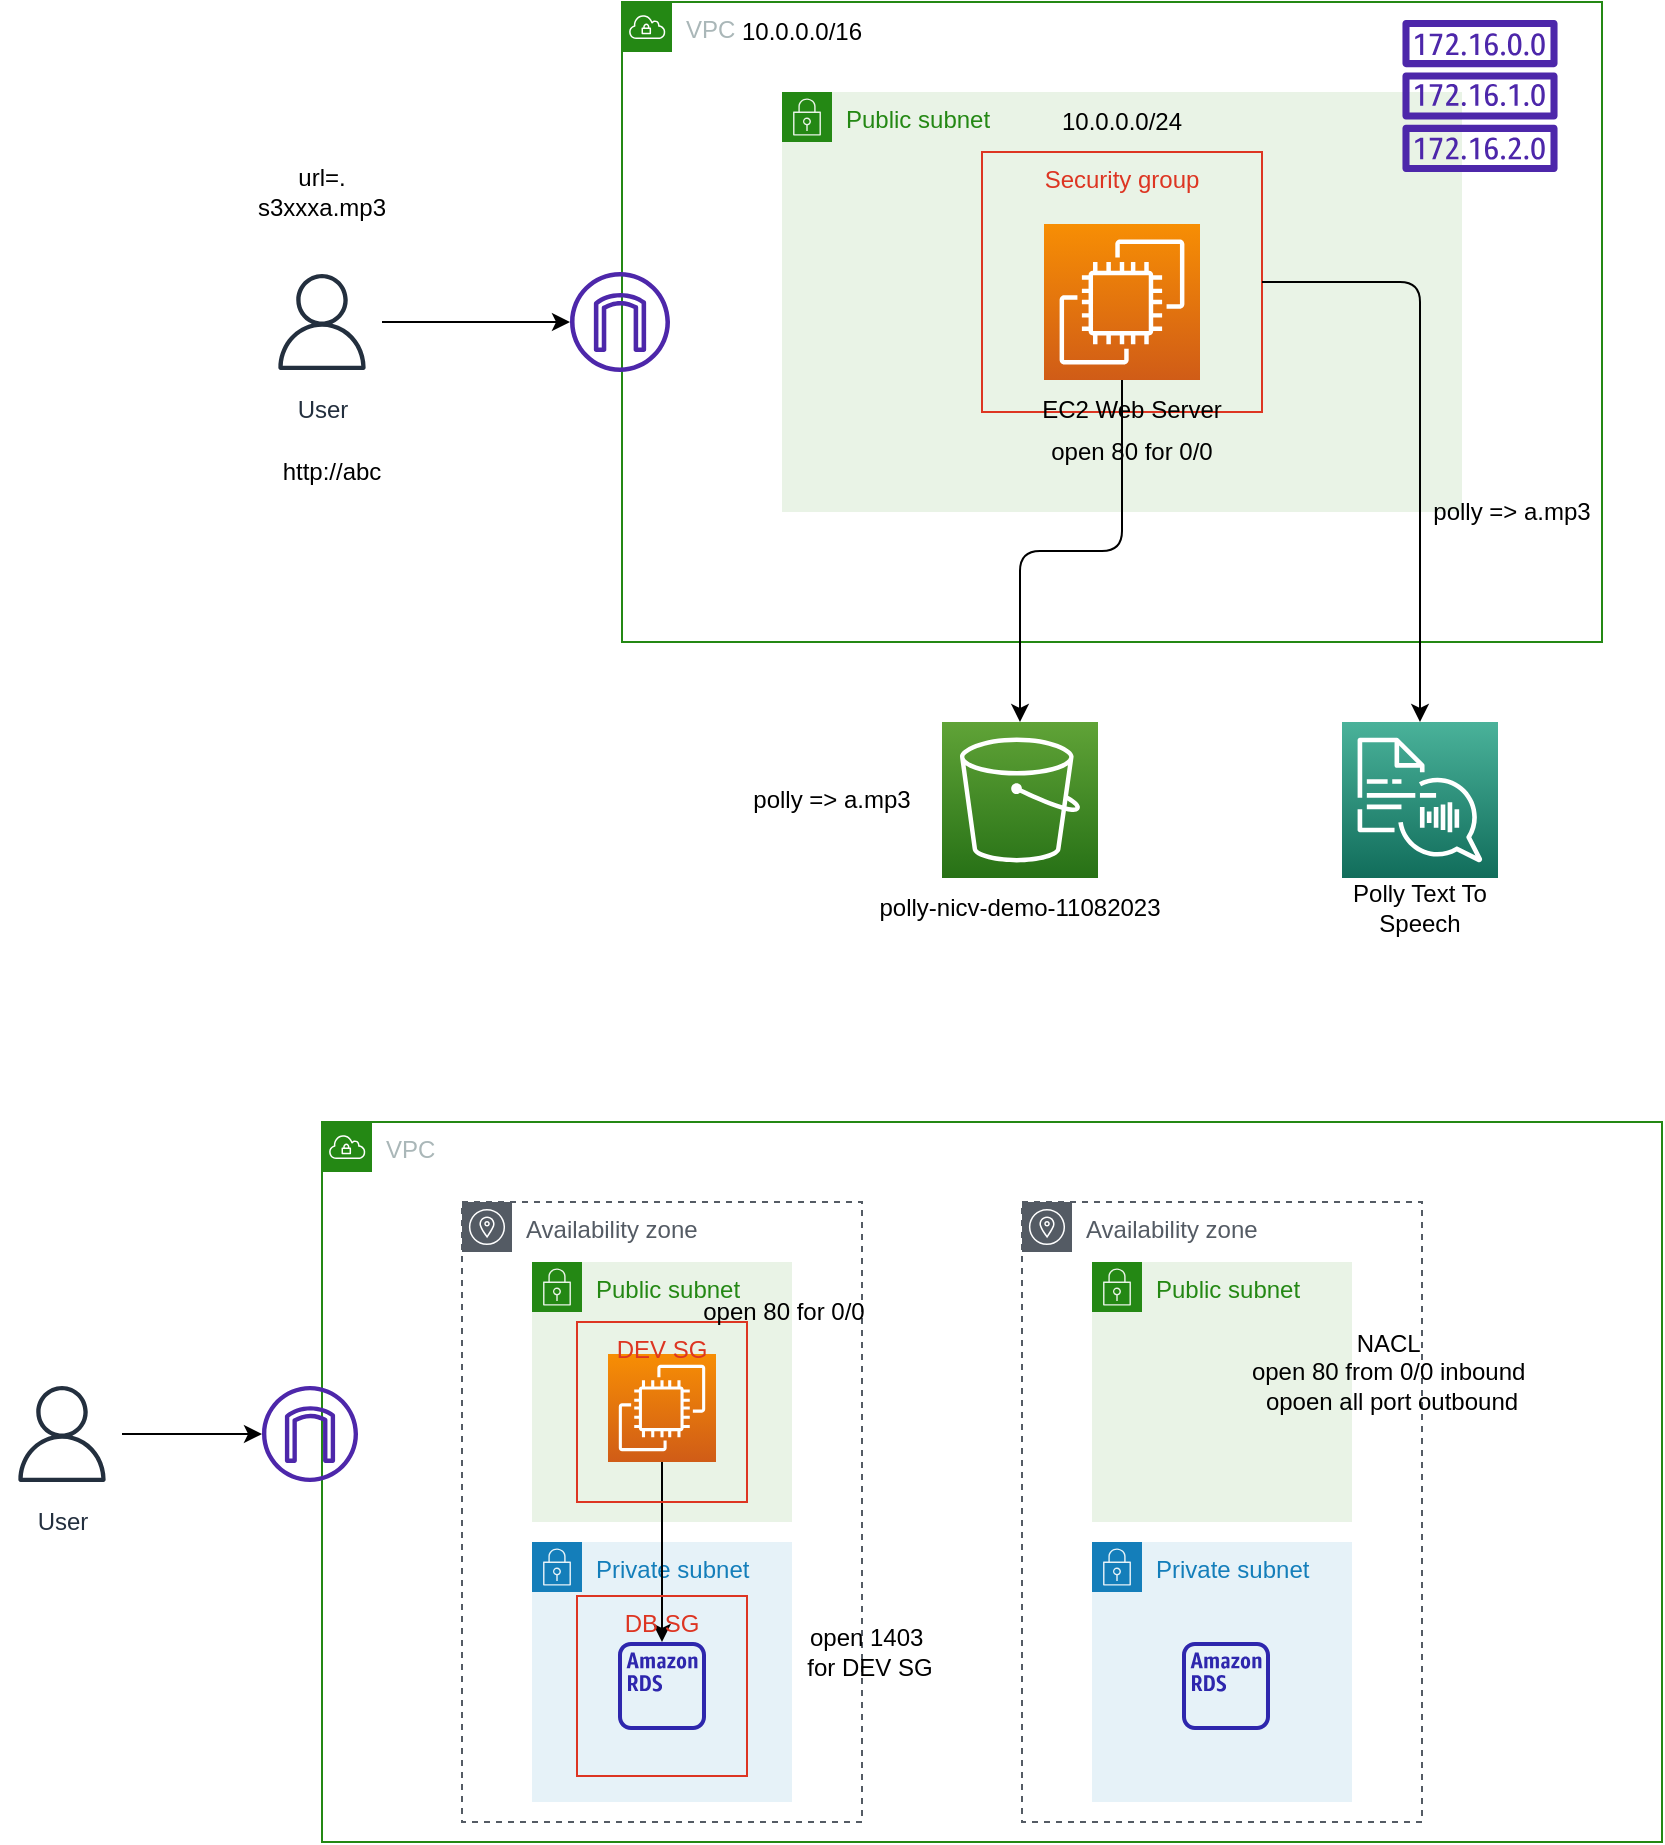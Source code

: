 <mxfile>
    <diagram id="45yfvJ4aNGJoO9lWC5fl" name="Page-1">
        <mxGraphModel dx="1765" dy="790" grid="1" gridSize="10" guides="1" tooltips="1" connect="1" arrows="1" fold="1" page="1" pageScale="1" pageWidth="1100" pageHeight="850" math="0" shadow="0">
            <root>
                <mxCell id="0"/>
                <mxCell id="1" parent="0"/>
                <mxCell id="11" style="edgeStyle=none;html=1;" parent="1" source="2" target="8" edge="1">
                    <mxGeometry relative="1" as="geometry"/>
                </mxCell>
                <mxCell id="2" value="User" style="sketch=0;outlineConnect=0;fontColor=#232F3E;gradientColor=none;strokeColor=#232F3E;fillColor=#ffffff;dashed=0;verticalLabelPosition=bottom;verticalAlign=top;align=center;html=1;fontSize=12;fontStyle=0;aspect=fixed;shape=mxgraph.aws4.resourceIcon;resIcon=mxgraph.aws4.user;" parent="1" vertex="1">
                    <mxGeometry x="60" y="250" width="60" height="60" as="geometry"/>
                </mxCell>
                <mxCell id="4" value="VPC" style="points=[[0,0],[0.25,0],[0.5,0],[0.75,0],[1,0],[1,0.25],[1,0.5],[1,0.75],[1,1],[0.75,1],[0.5,1],[0.25,1],[0,1],[0,0.75],[0,0.5],[0,0.25]];outlineConnect=0;gradientColor=none;html=1;whiteSpace=wrap;fontSize=12;fontStyle=0;container=1;pointerEvents=0;collapsible=0;recursiveResize=0;shape=mxgraph.aws4.group;grIcon=mxgraph.aws4.group_vpc;strokeColor=#248814;fillColor=none;verticalAlign=top;align=left;spacingLeft=30;fontColor=#AAB7B8;dashed=0;" parent="1" vertex="1">
                    <mxGeometry x="240" y="120" width="490" height="320" as="geometry"/>
                </mxCell>
                <mxCell id="5" value="Public subnet" style="points=[[0,0],[0.25,0],[0.5,0],[0.75,0],[1,0],[1,0.25],[1,0.5],[1,0.75],[1,1],[0.75,1],[0.5,1],[0.25,1],[0,1],[0,0.75],[0,0.5],[0,0.25]];outlineConnect=0;gradientColor=none;html=1;whiteSpace=wrap;fontSize=12;fontStyle=0;container=1;pointerEvents=0;collapsible=0;recursiveResize=0;shape=mxgraph.aws4.group;grIcon=mxgraph.aws4.group_security_group;grStroke=0;strokeColor=#248814;fillColor=#E9F3E6;verticalAlign=top;align=left;spacingLeft=30;fontColor=#248814;dashed=0;" parent="4" vertex="1">
                    <mxGeometry x="80" y="45" width="340" height="210" as="geometry"/>
                </mxCell>
                <mxCell id="3" value="" style="sketch=0;points=[[0,0,0],[0.25,0,0],[0.5,0,0],[0.75,0,0],[1,0,0],[0,1,0],[0.25,1,0],[0.5,1,0],[0.75,1,0],[1,1,0],[0,0.25,0],[0,0.5,0],[0,0.75,0],[1,0.25,0],[1,0.5,0],[1,0.75,0]];outlineConnect=0;fontColor=#232F3E;gradientColor=#F78E04;gradientDirection=north;fillColor=#D05C17;strokeColor=#ffffff;dashed=0;verticalLabelPosition=bottom;verticalAlign=top;align=center;html=1;fontSize=12;fontStyle=0;aspect=fixed;shape=mxgraph.aws4.resourceIcon;resIcon=mxgraph.aws4.ec2;" parent="5" vertex="1">
                    <mxGeometry x="131" y="66" width="78" height="78" as="geometry"/>
                </mxCell>
                <mxCell id="21" value="10.0.0.0/24" style="text;html=1;strokeColor=none;fillColor=none;align=center;verticalAlign=middle;whiteSpace=wrap;rounded=0;" parent="5" vertex="1">
                    <mxGeometry x="140" width="60" height="30" as="geometry"/>
                </mxCell>
                <mxCell id="9" value="Security group" style="fillColor=none;strokeColor=#DD3522;verticalAlign=top;fontStyle=0;fontColor=#DD3522;" parent="5" vertex="1">
                    <mxGeometry x="100" y="30" width="140" height="130" as="geometry"/>
                </mxCell>
                <mxCell id="12" value="EC2 Web Server" style="text;html=1;strokeColor=none;fillColor=none;align=center;verticalAlign=middle;whiteSpace=wrap;rounded=0;" parent="5" vertex="1">
                    <mxGeometry x="120" y="144" width="110" height="30" as="geometry"/>
                </mxCell>
                <mxCell id="24" value="open 80 for 0/0" style="text;html=1;strokeColor=none;fillColor=none;align=center;verticalAlign=middle;whiteSpace=wrap;rounded=0;" parent="5" vertex="1">
                    <mxGeometry x="130" y="165" width="90" height="30" as="geometry"/>
                </mxCell>
                <mxCell id="8" value="" style="sketch=0;outlineConnect=0;fontColor=#232F3E;gradientColor=none;fillColor=#4D27AA;strokeColor=none;dashed=0;verticalLabelPosition=bottom;verticalAlign=top;align=center;html=1;fontSize=12;fontStyle=0;aspect=fixed;pointerEvents=1;shape=mxgraph.aws4.internet_gateway;" parent="4" vertex="1">
                    <mxGeometry x="-26" y="135" width="50" height="50" as="geometry"/>
                </mxCell>
                <mxCell id="10" value="" style="sketch=0;outlineConnect=0;fontColor=#232F3E;gradientColor=none;fillColor=#4D27AA;strokeColor=none;dashed=0;verticalLabelPosition=bottom;verticalAlign=top;align=center;html=1;fontSize=12;fontStyle=0;aspect=fixed;pointerEvents=1;shape=mxgraph.aws4.route_table;" parent="4" vertex="1">
                    <mxGeometry x="390" y="9" width="78" height="76" as="geometry"/>
                </mxCell>
                <mxCell id="20" value="10.0.0.0/16" style="text;html=1;strokeColor=none;fillColor=none;align=center;verticalAlign=middle;whiteSpace=wrap;rounded=0;" parent="4" vertex="1">
                    <mxGeometry x="60" width="60" height="30" as="geometry"/>
                </mxCell>
                <mxCell id="31" value="polly =&amp;gt; a.mp3" style="text;html=1;strokeColor=none;fillColor=none;align=center;verticalAlign=middle;whiteSpace=wrap;rounded=0;" parent="4" vertex="1">
                    <mxGeometry x="400" y="240" width="90" height="30" as="geometry"/>
                </mxCell>
                <mxCell id="7" value="" style="sketch=0;points=[[0,0,0],[0.25,0,0],[0.5,0,0],[0.75,0,0],[1,0,0],[0,1,0],[0.25,1,0],[0.5,1,0],[0.75,1,0],[1,1,0],[0,0.25,0],[0,0.5,0],[0,0.75,0],[1,0.25,0],[1,0.5,0],[1,0.75,0]];outlineConnect=0;fontColor=#232F3E;gradientColor=#4AB29A;gradientDirection=north;fillColor=#116D5B;strokeColor=#ffffff;dashed=0;verticalLabelPosition=bottom;verticalAlign=top;align=center;html=1;fontSize=12;fontStyle=0;aspect=fixed;shape=mxgraph.aws4.resourceIcon;resIcon=mxgraph.aws4.polly;" parent="1" vertex="1">
                    <mxGeometry x="600" y="480" width="78" height="78" as="geometry"/>
                </mxCell>
                <mxCell id="23" value="http://abc" style="text;html=1;strokeColor=none;fillColor=none;align=center;verticalAlign=middle;whiteSpace=wrap;rounded=0;" parent="1" vertex="1">
                    <mxGeometry x="50" y="340" width="90" height="30" as="geometry"/>
                </mxCell>
                <mxCell id="25" value="Polly Text To Speech" style="text;html=1;strokeColor=none;fillColor=none;align=center;verticalAlign=middle;whiteSpace=wrap;rounded=0;" parent="1" vertex="1">
                    <mxGeometry x="594" y="558" width="90" height="30" as="geometry"/>
                </mxCell>
                <mxCell id="27" style="edgeStyle=orthogonalEdgeStyle;html=1;entryX=0.5;entryY=0;entryDx=0;entryDy=0;entryPerimeter=0;startArrow=none;" parent="1" source="9" target="7" edge="1">
                    <mxGeometry relative="1" as="geometry"/>
                </mxCell>
                <mxCell id="29" value="" style="sketch=0;points=[[0,0,0],[0.25,0,0],[0.5,0,0],[0.75,0,0],[1,0,0],[0,1,0],[0.25,1,0],[0.5,1,0],[0.75,1,0],[1,1,0],[0,0.25,0],[0,0.5,0],[0,0.75,0],[1,0.25,0],[1,0.5,0],[1,0.75,0]];outlineConnect=0;fontColor=#232F3E;gradientColor=#60A337;gradientDirection=north;fillColor=#277116;strokeColor=#ffffff;dashed=0;verticalLabelPosition=bottom;verticalAlign=top;align=center;html=1;fontSize=12;fontStyle=0;aspect=fixed;shape=mxgraph.aws4.resourceIcon;resIcon=mxgraph.aws4.s3;" parent="1" vertex="1">
                    <mxGeometry x="400" y="480" width="78" height="78" as="geometry"/>
                </mxCell>
                <mxCell id="30" style="edgeStyle=orthogonalEdgeStyle;html=1;" parent="1" source="3" target="29" edge="1">
                    <mxGeometry relative="1" as="geometry"/>
                </mxCell>
                <mxCell id="32" value="polly =&amp;gt; a.mp3" style="text;html=1;strokeColor=none;fillColor=none;align=center;verticalAlign=middle;whiteSpace=wrap;rounded=0;" parent="1" vertex="1">
                    <mxGeometry x="300" y="504" width="90" height="30" as="geometry"/>
                </mxCell>
                <mxCell id="33" value="polly-nicv-demo-11082023" style="text;html=1;strokeColor=none;fillColor=none;align=center;verticalAlign=middle;whiteSpace=wrap;rounded=0;" parent="1" vertex="1">
                    <mxGeometry x="361" y="558" width="156" height="30" as="geometry"/>
                </mxCell>
                <mxCell id="34" value="url=. s3xxxa.mp3" style="text;html=1;strokeColor=none;fillColor=none;align=center;verticalAlign=middle;whiteSpace=wrap;rounded=0;" parent="1" vertex="1">
                    <mxGeometry x="45" y="200" width="90" height="30" as="geometry"/>
                </mxCell>
                <mxCell id="35" value="VPC" style="points=[[0,0],[0.25,0],[0.5,0],[0.75,0],[1,0],[1,0.25],[1,0.5],[1,0.75],[1,1],[0.75,1],[0.5,1],[0.25,1],[0,1],[0,0.75],[0,0.5],[0,0.25]];outlineConnect=0;gradientColor=none;html=1;whiteSpace=wrap;fontSize=12;fontStyle=0;container=1;pointerEvents=0;collapsible=0;recursiveResize=0;shape=mxgraph.aws4.group;grIcon=mxgraph.aws4.group_vpc;strokeColor=#248814;fillColor=none;verticalAlign=top;align=left;spacingLeft=30;fontColor=#AAB7B8;dashed=0;" parent="1" vertex="1">
                    <mxGeometry x="90" y="680" width="670" height="360" as="geometry"/>
                </mxCell>
                <mxCell id="36" value="Availability zone" style="sketch=0;outlineConnect=0;gradientColor=none;html=1;whiteSpace=wrap;fontSize=12;fontStyle=0;shape=mxgraph.aws4.group;grIcon=mxgraph.aws4.group_availability_zone;strokeColor=#545B64;fillColor=none;verticalAlign=top;align=left;spacingLeft=30;fontColor=#545B64;dashed=1;" parent="35" vertex="1">
                    <mxGeometry x="70" y="40" width="200" height="310" as="geometry"/>
                </mxCell>
                <mxCell id="37" value="Availability zone" style="sketch=0;outlineConnect=0;gradientColor=none;html=1;whiteSpace=wrap;fontSize=12;fontStyle=0;shape=mxgraph.aws4.group;grIcon=mxgraph.aws4.group_availability_zone;strokeColor=#545B64;fillColor=none;verticalAlign=top;align=left;spacingLeft=30;fontColor=#545B64;dashed=1;" parent="35" vertex="1">
                    <mxGeometry x="350" y="40" width="200" height="310" as="geometry"/>
                </mxCell>
                <mxCell id="38" value="Public subnet" style="points=[[0,0],[0.25,0],[0.5,0],[0.75,0],[1,0],[1,0.25],[1,0.5],[1,0.75],[1,1],[0.75,1],[0.5,1],[0.25,1],[0,1],[0,0.75],[0,0.5],[0,0.25]];outlineConnect=0;gradientColor=none;html=1;whiteSpace=wrap;fontSize=12;fontStyle=0;container=1;pointerEvents=0;collapsible=0;recursiveResize=0;shape=mxgraph.aws4.group;grIcon=mxgraph.aws4.group_security_group;grStroke=0;strokeColor=#248814;fillColor=#E9F3E6;verticalAlign=top;align=left;spacingLeft=30;fontColor=#248814;dashed=0;" parent="35" vertex="1">
                    <mxGeometry x="105" y="70" width="130" height="130" as="geometry"/>
                </mxCell>
                <mxCell id="42" value="" style="sketch=0;points=[[0,0,0],[0.25,0,0],[0.5,0,0],[0.75,0,0],[1,0,0],[0,1,0],[0.25,1,0],[0.5,1,0],[0.75,1,0],[1,1,0],[0,0.25,0],[0,0.5,0],[0,0.75,0],[1,0.25,0],[1,0.5,0],[1,0.75,0]];outlineConnect=0;fontColor=#232F3E;gradientColor=#F78E04;gradientDirection=north;fillColor=#D05C17;strokeColor=#ffffff;dashed=0;verticalLabelPosition=bottom;verticalAlign=top;align=center;html=1;fontSize=12;fontStyle=0;aspect=fixed;shape=mxgraph.aws4.resourceIcon;resIcon=mxgraph.aws4.ec2;" parent="38" vertex="1">
                    <mxGeometry x="38" y="46" width="54" height="54" as="geometry"/>
                </mxCell>
                <mxCell id="39" value="Public subnet" style="points=[[0,0],[0.25,0],[0.5,0],[0.75,0],[1,0],[1,0.25],[1,0.5],[1,0.75],[1,1],[0.75,1],[0.5,1],[0.25,1],[0,1],[0,0.75],[0,0.5],[0,0.25]];outlineConnect=0;gradientColor=none;html=1;whiteSpace=wrap;fontSize=12;fontStyle=0;container=1;pointerEvents=0;collapsible=0;recursiveResize=0;shape=mxgraph.aws4.group;grIcon=mxgraph.aws4.group_security_group;grStroke=0;strokeColor=#248814;fillColor=#E9F3E6;verticalAlign=top;align=left;spacingLeft=30;fontColor=#248814;dashed=0;" parent="35" vertex="1">
                    <mxGeometry x="385" y="70" width="130" height="130" as="geometry"/>
                </mxCell>
                <mxCell id="40" value="Private subnet" style="points=[[0,0],[0.25,0],[0.5,0],[0.75,0],[1,0],[1,0.25],[1,0.5],[1,0.75],[1,1],[0.75,1],[0.5,1],[0.25,1],[0,1],[0,0.75],[0,0.5],[0,0.25]];outlineConnect=0;gradientColor=none;html=1;whiteSpace=wrap;fontSize=12;fontStyle=0;container=1;pointerEvents=0;collapsible=0;recursiveResize=0;shape=mxgraph.aws4.group;grIcon=mxgraph.aws4.group_security_group;grStroke=0;strokeColor=#147EBA;fillColor=#E6F2F8;verticalAlign=top;align=left;spacingLeft=30;fontColor=#147EBA;dashed=0;" parent="35" vertex="1">
                    <mxGeometry x="105" y="210" width="130" height="130" as="geometry"/>
                </mxCell>
                <mxCell id="41" value="Private subnet" style="points=[[0,0],[0.25,0],[0.5,0],[0.75,0],[1,0],[1,0.25],[1,0.5],[1,0.75],[1,1],[0.75,1],[0.5,1],[0.25,1],[0,1],[0,0.75],[0,0.5],[0,0.25]];outlineConnect=0;gradientColor=none;html=1;whiteSpace=wrap;fontSize=12;fontStyle=0;container=1;pointerEvents=0;collapsible=0;recursiveResize=0;shape=mxgraph.aws4.group;grIcon=mxgraph.aws4.group_security_group;grStroke=0;strokeColor=#147EBA;fillColor=#E6F2F8;verticalAlign=top;align=left;spacingLeft=30;fontColor=#147EBA;dashed=0;" parent="35" vertex="1">
                    <mxGeometry x="385" y="210" width="130" height="130" as="geometry"/>
                </mxCell>
                <mxCell id="44" value="" style="sketch=0;outlineConnect=0;fontColor=#232F3E;gradientColor=none;fillColor=#4D27AA;strokeColor=none;dashed=0;verticalLabelPosition=bottom;verticalAlign=top;align=center;html=1;fontSize=12;fontStyle=0;aspect=fixed;pointerEvents=1;shape=mxgraph.aws4.internet_gateway;" parent="35" vertex="1">
                    <mxGeometry x="-30" y="132" width="48" height="48" as="geometry"/>
                </mxCell>
                <mxCell id="45" value="" style="sketch=0;outlineConnect=0;fontColor=#232F3E;gradientColor=none;fillColor=#2E27AD;strokeColor=none;dashed=0;verticalLabelPosition=bottom;verticalAlign=top;align=center;html=1;fontSize=12;fontStyle=0;aspect=fixed;pointerEvents=1;shape=mxgraph.aws4.rds_instance_alt;" parent="35" vertex="1">
                    <mxGeometry x="430" y="260" width="44" height="44" as="geometry"/>
                </mxCell>
                <mxCell id="46" value="" style="sketch=0;outlineConnect=0;fontColor=#232F3E;gradientColor=none;fillColor=#2E27AD;strokeColor=none;dashed=0;verticalLabelPosition=bottom;verticalAlign=top;align=center;html=1;fontSize=12;fontStyle=0;aspect=fixed;pointerEvents=1;shape=mxgraph.aws4.rds_instance_alt;" parent="35" vertex="1">
                    <mxGeometry x="148" y="260" width="44" height="44" as="geometry"/>
                </mxCell>
                <mxCell id="47" style="edgeStyle=none;html=1;" parent="35" source="42" target="46" edge="1">
                    <mxGeometry relative="1" as="geometry"/>
                </mxCell>
                <mxCell id="48" value="DEV SG" style="fillColor=none;strokeColor=#DD3522;verticalAlign=top;fontStyle=0;fontColor=#DD3522;" parent="35" vertex="1">
                    <mxGeometry x="127.5" y="100" width="85" height="90" as="geometry"/>
                </mxCell>
                <mxCell id="49" value="DB SG" style="fillColor=none;strokeColor=#DD3522;verticalAlign=top;fontStyle=0;fontColor=#DD3522;" parent="35" vertex="1">
                    <mxGeometry x="127.5" y="237" width="85" height="90" as="geometry"/>
                </mxCell>
                <mxCell id="50" value="open 80 for 0/0" style="text;html=1;strokeColor=none;fillColor=none;align=center;verticalAlign=middle;whiteSpace=wrap;rounded=0;" parent="35" vertex="1">
                    <mxGeometry x="170" y="80" width="122" height="30" as="geometry"/>
                </mxCell>
                <mxCell id="53" value="open 1403&amp;nbsp;&lt;br&gt;for DEV SG" style="text;html=1;strokeColor=none;fillColor=none;align=center;verticalAlign=middle;whiteSpace=wrap;rounded=0;" parent="35" vertex="1">
                    <mxGeometry x="212.5" y="250" width="122" height="30" as="geometry"/>
                </mxCell>
                <mxCell id="54" value="NACL&amp;nbsp;&lt;br&gt;open 80 from 0/0 inbound&amp;nbsp;&lt;br&gt;opoen all port outbound" style="text;html=1;strokeColor=none;fillColor=none;align=center;verticalAlign=middle;whiteSpace=wrap;rounded=0;" parent="35" vertex="1">
                    <mxGeometry x="430" y="100" width="210" height="50" as="geometry"/>
                </mxCell>
                <mxCell id="51" style="edgeStyle=none;html=1;" parent="1" source="43" target="44" edge="1">
                    <mxGeometry relative="1" as="geometry"/>
                </mxCell>
                <mxCell id="43" value="User" style="sketch=0;outlineConnect=0;fontColor=#232F3E;gradientColor=none;strokeColor=#232F3E;fillColor=#ffffff;dashed=0;verticalLabelPosition=bottom;verticalAlign=top;align=center;html=1;fontSize=12;fontStyle=0;aspect=fixed;shape=mxgraph.aws4.resourceIcon;resIcon=mxgraph.aws4.user;" parent="1" vertex="1">
                    <mxGeometry x="-70" y="806" width="60" height="60" as="geometry"/>
                </mxCell>
            </root>
        </mxGraphModel>
    </diagram>
    <diagram id="KJ7XYEOFDAU7Da_3NT7z" name="Page-2">
        <mxGraphModel dx="2304" dy="790" grid="1" gridSize="10" guides="1" tooltips="1" connect="1" arrows="1" fold="1" page="1" pageScale="1" pageWidth="1100" pageHeight="850" math="0" shadow="0">
            <root>
                <mxCell id="0"/>
                <mxCell id="1" parent="0"/>
                <mxCell id="vIatZsXWFVRwCwIgm7Fn-1" value="" style="group" vertex="1" connectable="0" parent="1">
                    <mxGeometry x="-190" y="80" width="880" height="565" as="geometry"/>
                </mxCell>
                <mxCell id="vIatZsXWFVRwCwIgm7Fn-2" value="VPC" style="points=[[0,0],[0.25,0],[0.5,0],[0.75,0],[1,0],[1,0.25],[1,0.5],[1,0.75],[1,1],[0.75,1],[0.5,1],[0.25,1],[0,1],[0,0.75],[0,0.5],[0,0.25]];outlineConnect=0;gradientColor=none;html=1;whiteSpace=wrap;fontSize=12;fontStyle=0;container=1;pointerEvents=0;collapsible=0;recursiveResize=0;shape=mxgraph.aws4.group;grIcon=mxgraph.aws4.group_vpc;strokeColor=#248814;fillColor=none;verticalAlign=top;align=left;spacingLeft=30;fontColor=#AAB7B8;dashed=0;" vertex="1" parent="vIatZsXWFVRwCwIgm7Fn-1">
                    <mxGeometry x="350" width="530" height="220" as="geometry"/>
                </mxCell>
                <mxCell id="vIatZsXWFVRwCwIgm7Fn-3" value="AZ-1" style="fillColor=none;strokeColor=#147EBA;dashed=1;verticalAlign=top;fontStyle=0;fontColor=#147EBA;whiteSpace=wrap;html=1;" vertex="1" parent="vIatZsXWFVRwCwIgm7Fn-2">
                    <mxGeometry x="40" y="47" width="130" height="150" as="geometry"/>
                </mxCell>
                <mxCell id="vIatZsXWFVRwCwIgm7Fn-4" value="AZ-2" style="fillColor=none;strokeColor=#147EBA;dashed=1;verticalAlign=top;fontStyle=0;fontColor=#147EBA;whiteSpace=wrap;html=1;" vertex="1" parent="vIatZsXWFVRwCwIgm7Fn-2">
                    <mxGeometry x="200" y="47" width="130" height="150" as="geometry"/>
                </mxCell>
                <mxCell id="vIatZsXWFVRwCwIgm7Fn-5" value="API Server" style="rounded=0;whiteSpace=wrap;html=1;fillColor=#dae8fc;strokeColor=#6c8ebf;" vertex="1" parent="vIatZsXWFVRwCwIgm7Fn-2">
                    <mxGeometry x="65" y="87" width="80" height="40" as="geometry"/>
                </mxCell>
                <mxCell id="vIatZsXWFVRwCwIgm7Fn-6" value="API Server" style="rounded=0;whiteSpace=wrap;html=1;fillColor=#dae8fc;strokeColor=#6c8ebf;" vertex="1" parent="vIatZsXWFVRwCwIgm7Fn-2">
                    <mxGeometry x="225" y="87" width="80" height="40" as="geometry"/>
                </mxCell>
                <mxCell id="vIatZsXWFVRwCwIgm7Fn-7" value="ectd" style="rounded=0;whiteSpace=wrap;html=1;fillColor=#d5e8d4;strokeColor=#82b366;" vertex="1" parent="vIatZsXWFVRwCwIgm7Fn-2">
                    <mxGeometry x="65" y="137" width="80" height="40" as="geometry"/>
                </mxCell>
                <mxCell id="vIatZsXWFVRwCwIgm7Fn-8" value="ectd" style="rounded=0;whiteSpace=wrap;html=1;fillColor=#d5e8d4;strokeColor=#82b366;" vertex="1" parent="vIatZsXWFVRwCwIgm7Fn-2">
                    <mxGeometry x="225" y="137" width="80" height="40" as="geometry"/>
                </mxCell>
                <mxCell id="vIatZsXWFVRwCwIgm7Fn-9" value="AZ-3" style="fillColor=none;strokeColor=#147EBA;dashed=1;verticalAlign=top;fontStyle=0;fontColor=#147EBA;whiteSpace=wrap;html=1;" vertex="1" parent="vIatZsXWFVRwCwIgm7Fn-2">
                    <mxGeometry x="360" y="47" width="130" height="150" as="geometry"/>
                </mxCell>
                <mxCell id="vIatZsXWFVRwCwIgm7Fn-10" value="ectd" style="rounded=0;whiteSpace=wrap;html=1;fillColor=#d5e8d4;strokeColor=#82b366;" vertex="1" parent="vIatZsXWFVRwCwIgm7Fn-2">
                    <mxGeometry x="385" y="137" width="80" height="40" as="geometry"/>
                </mxCell>
                <mxCell id="vIatZsXWFVRwCwIgm7Fn-11" value="Control Plane in AWS Account" style="text;html=1;align=center;verticalAlign=middle;whiteSpace=wrap;rounded=0;fillColor=#ffe6cc;strokeColor=none;" vertex="1" parent="vIatZsXWFVRwCwIgm7Fn-2">
                    <mxGeometry x="131" y="5" width="275" height="30" as="geometry"/>
                </mxCell>
                <mxCell id="vIatZsXWFVRwCwIgm7Fn-12" value="VPC" style="points=[[0,0],[0.25,0],[0.5,0],[0.75,0],[1,0],[1,0.25],[1,0.5],[1,0.75],[1,1],[0.75,1],[0.5,1],[0.25,1],[0,1],[0,0.75],[0,0.5],[0,0.25]];outlineConnect=0;gradientColor=none;html=1;whiteSpace=wrap;fontSize=12;fontStyle=0;container=1;pointerEvents=0;collapsible=0;recursiveResize=0;shape=mxgraph.aws4.group;grIcon=mxgraph.aws4.group_vpc;strokeColor=#248814;fillColor=none;verticalAlign=top;align=left;spacingLeft=30;fontColor=#AAB7B8;dashed=0;" vertex="1" parent="vIatZsXWFVRwCwIgm7Fn-1">
                    <mxGeometry x="350" y="255" width="530" height="310" as="geometry"/>
                </mxCell>
                <mxCell id="vIatZsXWFVRwCwIgm7Fn-13" value="AZ-1" style="fillColor=none;strokeColor=#147EBA;dashed=1;verticalAlign=top;fontStyle=0;fontColor=#147EBA;whiteSpace=wrap;html=1;" vertex="1" parent="vIatZsXWFVRwCwIgm7Fn-12">
                    <mxGeometry x="40" y="48" width="200" height="240" as="geometry"/>
                </mxCell>
                <mxCell id="vIatZsXWFVRwCwIgm7Fn-14" value="Public subnet" style="points=[[0,0],[0.25,0],[0.5,0],[0.75,0],[1,0],[1,0.25],[1,0.5],[1,0.75],[1,1],[0.75,1],[0.5,1],[0.25,1],[0,1],[0,0.75],[0,0.5],[0,0.25]];outlineConnect=0;gradientColor=none;html=1;whiteSpace=wrap;fontSize=12;fontStyle=0;container=1;pointerEvents=0;collapsible=0;recursiveResize=0;shape=mxgraph.aws4.group;grIcon=mxgraph.aws4.group_security_group;grStroke=0;strokeColor=#248814;fillColor=#E9F3E6;verticalAlign=top;align=left;spacingLeft=30;fontColor=#248814;dashed=0;" vertex="1" parent="vIatZsXWFVRwCwIgm7Fn-12">
                    <mxGeometry x="60" y="98" width="160" height="160" as="geometry"/>
                </mxCell>
                <mxCell id="vIatZsXWFVRwCwIgm7Fn-15" value="" style="sketch=0;points=[[0,0,0],[0.25,0,0],[0.5,0,0],[0.75,0,0],[1,0,0],[0,1,0],[0.25,1,0],[0.5,1,0],[0.75,1,0],[1,1,0],[0,0.25,0],[0,0.5,0],[0,0.75,0],[1,0.25,0],[1,0.5,0],[1,0.75,0]];outlineConnect=0;fontColor=#232F3E;gradientColor=#F78E04;gradientDirection=north;fillColor=#D05C17;strokeColor=#ffffff;dashed=0;verticalLabelPosition=bottom;verticalAlign=top;align=center;html=1;fontSize=12;fontStyle=0;aspect=fixed;shape=mxgraph.aws4.resourceIcon;resIcon=mxgraph.aws4.ec2;" vertex="1" parent="vIatZsXWFVRwCwIgm7Fn-14">
                    <mxGeometry x="56" y="66" width="48" height="48" as="geometry"/>
                </mxCell>
                <mxCell id="vIatZsXWFVRwCwIgm7Fn-16" value="AZ-1" style="fillColor=none;strokeColor=#147EBA;dashed=1;verticalAlign=top;fontStyle=0;fontColor=#147EBA;whiteSpace=wrap;html=1;" vertex="1" parent="vIatZsXWFVRwCwIgm7Fn-12">
                    <mxGeometry x="290" y="48" width="200" height="240" as="geometry"/>
                </mxCell>
                <mxCell id="vIatZsXWFVRwCwIgm7Fn-17" value="Public subnet" style="points=[[0,0],[0.25,0],[0.5,0],[0.75,0],[1,0],[1,0.25],[1,0.5],[1,0.75],[1,1],[0.75,1],[0.5,1],[0.25,1],[0,1],[0,0.75],[0,0.5],[0,0.25]];outlineConnect=0;gradientColor=none;html=1;whiteSpace=wrap;fontSize=12;fontStyle=0;container=1;pointerEvents=0;collapsible=0;recursiveResize=0;shape=mxgraph.aws4.group;grIcon=mxgraph.aws4.group_security_group;grStroke=0;strokeColor=#248814;fillColor=#E9F3E6;verticalAlign=top;align=left;spacingLeft=30;fontColor=#248814;dashed=0;" vertex="1" parent="vIatZsXWFVRwCwIgm7Fn-12">
                    <mxGeometry x="310" y="98" width="160" height="160" as="geometry"/>
                </mxCell>
                <mxCell id="vIatZsXWFVRwCwIgm7Fn-18" value="" style="sketch=0;points=[[0,0,0],[0.25,0,0],[0.5,0,0],[0.75,0,0],[1,0,0],[0,1,0],[0.25,1,0],[0.5,1,0],[0.75,1,0],[1,1,0],[0,0.25,0],[0,0.5,0],[0,0.75,0],[1,0.25,0],[1,0.5,0],[1,0.75,0]];outlineConnect=0;fontColor=#232F3E;gradientColor=#F78E04;gradientDirection=north;fillColor=#D05C17;strokeColor=#ffffff;dashed=0;verticalLabelPosition=bottom;verticalAlign=top;align=center;html=1;fontSize=12;fontStyle=0;aspect=fixed;shape=mxgraph.aws4.resourceIcon;resIcon=mxgraph.aws4.ec2;" vertex="1" parent="vIatZsXWFVRwCwIgm7Fn-17">
                    <mxGeometry x="56" y="66" width="48" height="48" as="geometry"/>
                </mxCell>
                <mxCell id="vIatZsXWFVRwCwIgm7Fn-19" value="Auto Scaling group&lt;br&gt;K8S Nodegroup" style="points=[[0,0],[0.25,0],[0.5,0],[0.75,0],[1,0],[1,0.25],[1,0.5],[1,0.75],[1,1],[0.75,1],[0.5,1],[0.25,1],[0,1],[0,0.75],[0,0.5],[0,0.25]];outlineConnect=0;gradientColor=none;html=1;whiteSpace=wrap;fontSize=12;fontStyle=0;container=1;pointerEvents=0;collapsible=0;recursiveResize=0;shape=mxgraph.aws4.groupCenter;grIcon=mxgraph.aws4.group_auto_scaling_group;grStroke=1;strokeColor=#D86613;fillColor=none;verticalAlign=top;align=center;fontColor=#D86613;dashed=1;spacingTop=25;" vertex="1" parent="vIatZsXWFVRwCwIgm7Fn-12">
                    <mxGeometry x="70" y="138" width="390" height="104" as="geometry"/>
                </mxCell>
                <mxCell id="vIatZsXWFVRwCwIgm7Fn-20" value="EC2" style="text;html=1;strokeColor=none;fillColor=none;align=center;verticalAlign=middle;whiteSpace=wrap;rounded=0;" vertex="1" parent="vIatZsXWFVRwCwIgm7Fn-19">
                    <mxGeometry x="40" y="74" width="60" height="30" as="geometry"/>
                </mxCell>
                <mxCell id="vIatZsXWFVRwCwIgm7Fn-21" value="EC2" style="text;html=1;strokeColor=none;fillColor=none;align=center;verticalAlign=middle;whiteSpace=wrap;rounded=0;" vertex="1" parent="vIatZsXWFVRwCwIgm7Fn-12">
                    <mxGeometry x="360" y="212" width="60" height="30" as="geometry"/>
                </mxCell>
                <mxCell id="vIatZsXWFVRwCwIgm7Fn-22" value="Data Plane in Your Account" style="text;html=1;align=center;verticalAlign=middle;whiteSpace=wrap;rounded=0;fillColor=#ffe6cc;strokeColor=none;" vertex="1" parent="vIatZsXWFVRwCwIgm7Fn-12">
                    <mxGeometry x="130" y="5" width="275" height="30" as="geometry"/>
                </mxCell>
                <mxCell id="vIatZsXWFVRwCwIgm7Fn-23" value="" style="sketch=0;outlineConnect=0;fontColor=#232F3E;gradientColor=none;fillColor=#4D27AA;strokeColor=none;dashed=0;verticalLabelPosition=bottom;verticalAlign=top;align=center;html=1;fontSize=12;fontStyle=0;aspect=fixed;pointerEvents=1;shape=mxgraph.aws4.application_load_balancer;" vertex="1" parent="vIatZsXWFVRwCwIgm7Fn-1">
                    <mxGeometry x="324" y="90" width="50" height="50" as="geometry"/>
                </mxCell>
                <mxCell id="vIatZsXWFVRwCwIgm7Fn-24" style="edgeStyle=orthogonalEdgeStyle;rounded=0;orthogonalLoop=1;jettySize=auto;html=1;" edge="1" parent="vIatZsXWFVRwCwIgm7Fn-1" source="vIatZsXWFVRwCwIgm7Fn-25" target="vIatZsXWFVRwCwIgm7Fn-23">
                    <mxGeometry relative="1" as="geometry">
                        <Array as="points">
                            <mxPoint x="160" y="115"/>
                        </Array>
                    </mxGeometry>
                </mxCell>
                <mxCell id="vIatZsXWFVRwCwIgm7Fn-25" value="User" style="sketch=0;outlineConnect=0;fontColor=#232F3E;gradientColor=none;strokeColor=none;fillColor=none;dashed=0;verticalLabelPosition=bottom;verticalAlign=top;align=center;html=1;fontSize=12;fontStyle=0;aspect=fixed;shape=mxgraph.aws4.resourceIcon;resIcon=mxgraph.aws4.user;" vertex="1" parent="vIatZsXWFVRwCwIgm7Fn-1">
                    <mxGeometry y="255" width="60" height="60" as="geometry"/>
                </mxCell>
                <mxCell id="vIatZsXWFVRwCwIgm7Fn-26" value="kubectl" style="text;html=1;strokeColor=none;fillColor=none;align=center;verticalAlign=middle;whiteSpace=wrap;rounded=0;" vertex="1" parent="vIatZsXWFVRwCwIgm7Fn-1">
                    <mxGeometry x="70" y="255" width="60" height="30" as="geometry"/>
                </mxCell>
                <mxCell id="vIatZsXWFVRwCwIgm7Fn-27" value="EKS _public_access_endpoint" style="text;html=1;strokeColor=none;fillColor=#d5e8d4;align=center;verticalAlign=middle;whiteSpace=wrap;rounded=0;" vertex="1" parent="vIatZsXWFVRwCwIgm7Fn-1">
                    <mxGeometry x="150" y="80" width="174" height="30" as="geometry"/>
                </mxCell>
                <mxCell id="vIatZsXWFVRwCwIgm7Fn-28" style="edgeStyle=orthogonalEdgeStyle;rounded=0;orthogonalLoop=1;jettySize=auto;html=1;dashed=1;exitX=0.5;exitY=0;exitDx=0;exitDy=0;exitPerimeter=0;" edge="1" parent="vIatZsXWFVRwCwIgm7Fn-1" source="vIatZsXWFVRwCwIgm7Fn-15">
                    <mxGeometry relative="1" as="geometry">
                        <mxPoint x="490" y="435" as="sourcePoint"/>
                        <mxPoint x="330" y="130.999" as="targetPoint"/>
                        <Array as="points">
                            <mxPoint x="490" y="240"/>
                            <mxPoint x="330" y="240"/>
                        </Array>
                    </mxGeometry>
                </mxCell>
                <mxCell id="vIatZsXWFVRwCwIgm7Fn-29" value="" style="group" vertex="1" connectable="0" parent="1">
                    <mxGeometry x="-180" y="920" width="1135" height="590" as="geometry"/>
                </mxCell>
                <mxCell id="vIatZsXWFVRwCwIgm7Fn-30" value="" style="group" vertex="1" connectable="0" parent="vIatZsXWFVRwCwIgm7Fn-29">
                    <mxGeometry width="880" height="565" as="geometry"/>
                </mxCell>
                <mxCell id="vIatZsXWFVRwCwIgm7Fn-31" value="VPC" style="points=[[0,0],[0.25,0],[0.5,0],[0.75,0],[1,0],[1,0.25],[1,0.5],[1,0.75],[1,1],[0.75,1],[0.5,1],[0.25,1],[0,1],[0,0.75],[0,0.5],[0,0.25]];outlineConnect=0;gradientColor=none;html=1;whiteSpace=wrap;fontSize=12;fontStyle=0;container=1;pointerEvents=0;collapsible=0;recursiveResize=0;shape=mxgraph.aws4.group;grIcon=mxgraph.aws4.group_vpc;strokeColor=#248814;fillColor=none;verticalAlign=top;align=left;spacingLeft=30;fontColor=#AAB7B8;dashed=0;" vertex="1" parent="vIatZsXWFVRwCwIgm7Fn-30">
                    <mxGeometry x="350" width="530" height="220" as="geometry"/>
                </mxCell>
                <mxCell id="vIatZsXWFVRwCwIgm7Fn-32" value="AZ-1" style="fillColor=none;strokeColor=#147EBA;dashed=1;verticalAlign=top;fontStyle=0;fontColor=#147EBA;whiteSpace=wrap;html=1;" vertex="1" parent="vIatZsXWFVRwCwIgm7Fn-31">
                    <mxGeometry x="40" y="47" width="130" height="150" as="geometry"/>
                </mxCell>
                <mxCell id="vIatZsXWFVRwCwIgm7Fn-33" value="AZ-2" style="fillColor=none;strokeColor=#147EBA;dashed=1;verticalAlign=top;fontStyle=0;fontColor=#147EBA;whiteSpace=wrap;html=1;" vertex="1" parent="vIatZsXWFVRwCwIgm7Fn-31">
                    <mxGeometry x="200" y="47" width="130" height="150" as="geometry"/>
                </mxCell>
                <mxCell id="vIatZsXWFVRwCwIgm7Fn-34" value="API Server" style="rounded=0;whiteSpace=wrap;html=1;fillColor=#dae8fc;strokeColor=#6c8ebf;" vertex="1" parent="vIatZsXWFVRwCwIgm7Fn-31">
                    <mxGeometry x="65" y="87" width="80" height="40" as="geometry"/>
                </mxCell>
                <mxCell id="vIatZsXWFVRwCwIgm7Fn-35" value="API Server" style="rounded=0;whiteSpace=wrap;html=1;fillColor=#dae8fc;strokeColor=#6c8ebf;" vertex="1" parent="vIatZsXWFVRwCwIgm7Fn-31">
                    <mxGeometry x="225" y="87" width="80" height="40" as="geometry"/>
                </mxCell>
                <mxCell id="vIatZsXWFVRwCwIgm7Fn-36" value="ectd" style="rounded=0;whiteSpace=wrap;html=1;fillColor=#d5e8d4;strokeColor=#82b366;" vertex="1" parent="vIatZsXWFVRwCwIgm7Fn-31">
                    <mxGeometry x="65" y="137" width="80" height="40" as="geometry"/>
                </mxCell>
                <mxCell id="vIatZsXWFVRwCwIgm7Fn-37" value="ectd" style="rounded=0;whiteSpace=wrap;html=1;fillColor=#d5e8d4;strokeColor=#82b366;" vertex="1" parent="vIatZsXWFVRwCwIgm7Fn-31">
                    <mxGeometry x="225" y="137" width="80" height="40" as="geometry"/>
                </mxCell>
                <mxCell id="vIatZsXWFVRwCwIgm7Fn-38" value="AZ-3" style="fillColor=none;strokeColor=#147EBA;dashed=1;verticalAlign=top;fontStyle=0;fontColor=#147EBA;whiteSpace=wrap;html=1;" vertex="1" parent="vIatZsXWFVRwCwIgm7Fn-31">
                    <mxGeometry x="360" y="47" width="130" height="150" as="geometry"/>
                </mxCell>
                <mxCell id="vIatZsXWFVRwCwIgm7Fn-39" value="ectd" style="rounded=0;whiteSpace=wrap;html=1;fillColor=#d5e8d4;strokeColor=#82b366;" vertex="1" parent="vIatZsXWFVRwCwIgm7Fn-31">
                    <mxGeometry x="385" y="137" width="80" height="40" as="geometry"/>
                </mxCell>
                <mxCell id="vIatZsXWFVRwCwIgm7Fn-40" value="Control Plane in AWS Account" style="text;html=1;align=center;verticalAlign=middle;whiteSpace=wrap;rounded=0;fillColor=#ffe6cc;strokeColor=none;" vertex="1" parent="vIatZsXWFVRwCwIgm7Fn-31">
                    <mxGeometry x="131" y="5" width="275" height="30" as="geometry"/>
                </mxCell>
                <mxCell id="vIatZsXWFVRwCwIgm7Fn-41" value="VPC" style="points=[[0,0],[0.25,0],[0.5,0],[0.75,0],[1,0],[1,0.25],[1,0.5],[1,0.75],[1,1],[0.75,1],[0.5,1],[0.25,1],[0,1],[0,0.75],[0,0.5],[0,0.25]];outlineConnect=0;gradientColor=none;html=1;whiteSpace=wrap;fontSize=12;fontStyle=0;container=1;pointerEvents=0;collapsible=0;recursiveResize=0;shape=mxgraph.aws4.group;grIcon=mxgraph.aws4.group_vpc;strokeColor=#248814;fillColor=none;verticalAlign=top;align=left;spacingLeft=30;fontColor=#AAB7B8;dashed=0;" vertex="1" parent="vIatZsXWFVRwCwIgm7Fn-30">
                    <mxGeometry x="350" y="255" width="530" height="310" as="geometry"/>
                </mxCell>
                <mxCell id="vIatZsXWFVRwCwIgm7Fn-42" value="AZ-1" style="fillColor=none;strokeColor=#147EBA;dashed=1;verticalAlign=top;fontStyle=0;fontColor=#147EBA;whiteSpace=wrap;html=1;" vertex="1" parent="vIatZsXWFVRwCwIgm7Fn-41">
                    <mxGeometry x="40" y="48" width="200" height="240" as="geometry"/>
                </mxCell>
                <mxCell id="vIatZsXWFVRwCwIgm7Fn-43" value="Public subnet" style="points=[[0,0],[0.25,0],[0.5,0],[0.75,0],[1,0],[1,0.25],[1,0.5],[1,0.75],[1,1],[0.75,1],[0.5,1],[0.25,1],[0,1],[0,0.75],[0,0.5],[0,0.25]];outlineConnect=0;gradientColor=none;html=1;whiteSpace=wrap;fontSize=12;fontStyle=0;container=1;pointerEvents=0;collapsible=0;recursiveResize=0;shape=mxgraph.aws4.group;grIcon=mxgraph.aws4.group_security_group;grStroke=0;strokeColor=#248814;fillColor=#E9F3E6;verticalAlign=top;align=left;spacingLeft=30;fontColor=#248814;dashed=0;" vertex="1" parent="vIatZsXWFVRwCwIgm7Fn-41">
                    <mxGeometry x="60" y="98" width="160" height="160" as="geometry"/>
                </mxCell>
                <mxCell id="vIatZsXWFVRwCwIgm7Fn-44" value="" style="sketch=0;points=[[0,0,0],[0.25,0,0],[0.5,0,0],[0.75,0,0],[1,0,0],[0,1,0],[0.25,1,0],[0.5,1,0],[0.75,1,0],[1,1,0],[0,0.25,0],[0,0.5,0],[0,0.75,0],[1,0.25,0],[1,0.5,0],[1,0.75,0]];outlineConnect=0;fontColor=#232F3E;gradientColor=#F78E04;gradientDirection=north;fillColor=#D05C17;strokeColor=#ffffff;dashed=0;verticalLabelPosition=bottom;verticalAlign=top;align=center;html=1;fontSize=12;fontStyle=0;aspect=fixed;shape=mxgraph.aws4.resourceIcon;resIcon=mxgraph.aws4.ec2;" vertex="1" parent="vIatZsXWFVRwCwIgm7Fn-43">
                    <mxGeometry x="56" y="66" width="48" height="48" as="geometry"/>
                </mxCell>
                <mxCell id="vIatZsXWFVRwCwIgm7Fn-45" value="AZ-1" style="fillColor=none;strokeColor=#147EBA;dashed=1;verticalAlign=top;fontStyle=0;fontColor=#147EBA;whiteSpace=wrap;html=1;" vertex="1" parent="vIatZsXWFVRwCwIgm7Fn-41">
                    <mxGeometry x="290" y="48" width="200" height="240" as="geometry"/>
                </mxCell>
                <mxCell id="vIatZsXWFVRwCwIgm7Fn-46" value="Public subnet" style="points=[[0,0],[0.25,0],[0.5,0],[0.75,0],[1,0],[1,0.25],[1,0.5],[1,0.75],[1,1],[0.75,1],[0.5,1],[0.25,1],[0,1],[0,0.75],[0,0.5],[0,0.25]];outlineConnect=0;gradientColor=none;html=1;whiteSpace=wrap;fontSize=12;fontStyle=0;container=1;pointerEvents=0;collapsible=0;recursiveResize=0;shape=mxgraph.aws4.group;grIcon=mxgraph.aws4.group_security_group;grStroke=0;strokeColor=#248814;fillColor=#E9F3E6;verticalAlign=top;align=left;spacingLeft=30;fontColor=#248814;dashed=0;" vertex="1" parent="vIatZsXWFVRwCwIgm7Fn-41">
                    <mxGeometry x="310" y="98" width="160" height="160" as="geometry"/>
                </mxCell>
                <mxCell id="vIatZsXWFVRwCwIgm7Fn-47" value="" style="sketch=0;points=[[0,0,0],[0.25,0,0],[0.5,0,0],[0.75,0,0],[1,0,0],[0,1,0],[0.25,1,0],[0.5,1,0],[0.75,1,0],[1,1,0],[0,0.25,0],[0,0.5,0],[0,0.75,0],[1,0.25,0],[1,0.5,0],[1,0.75,0]];outlineConnect=0;fontColor=#232F3E;gradientColor=#F78E04;gradientDirection=north;fillColor=#D05C17;strokeColor=#ffffff;dashed=0;verticalLabelPosition=bottom;verticalAlign=top;align=center;html=1;fontSize=12;fontStyle=0;aspect=fixed;shape=mxgraph.aws4.resourceIcon;resIcon=mxgraph.aws4.ec2;" vertex="1" parent="vIatZsXWFVRwCwIgm7Fn-46">
                    <mxGeometry x="56" y="66" width="48" height="48" as="geometry"/>
                </mxCell>
                <mxCell id="vIatZsXWFVRwCwIgm7Fn-48" value="Auto Scaling group&lt;br&gt;K8S Nodegroup" style="points=[[0,0],[0.25,0],[0.5,0],[0.75,0],[1,0],[1,0.25],[1,0.5],[1,0.75],[1,1],[0.75,1],[0.5,1],[0.25,1],[0,1],[0,0.75],[0,0.5],[0,0.25]];outlineConnect=0;gradientColor=none;html=1;whiteSpace=wrap;fontSize=12;fontStyle=0;container=1;pointerEvents=0;collapsible=0;recursiveResize=0;shape=mxgraph.aws4.groupCenter;grIcon=mxgraph.aws4.group_auto_scaling_group;grStroke=1;strokeColor=#D86613;fillColor=none;verticalAlign=top;align=center;fontColor=#D86613;dashed=1;spacingTop=25;" vertex="1" parent="vIatZsXWFVRwCwIgm7Fn-41">
                    <mxGeometry x="70" y="138" width="390" height="104" as="geometry"/>
                </mxCell>
                <mxCell id="vIatZsXWFVRwCwIgm7Fn-49" value="EC2" style="text;html=1;strokeColor=none;fillColor=none;align=center;verticalAlign=middle;whiteSpace=wrap;rounded=0;" vertex="1" parent="vIatZsXWFVRwCwIgm7Fn-48">
                    <mxGeometry x="40" y="74" width="60" height="30" as="geometry"/>
                </mxCell>
                <mxCell id="vIatZsXWFVRwCwIgm7Fn-50" value="EC2" style="text;html=1;strokeColor=none;fillColor=none;align=center;verticalAlign=middle;whiteSpace=wrap;rounded=0;" vertex="1" parent="vIatZsXWFVRwCwIgm7Fn-41">
                    <mxGeometry x="360" y="212" width="60" height="30" as="geometry"/>
                </mxCell>
                <mxCell id="vIatZsXWFVRwCwIgm7Fn-51" value="Data Plane in Your Account" style="text;html=1;align=center;verticalAlign=middle;whiteSpace=wrap;rounded=0;fillColor=#ffe6cc;strokeColor=none;" vertex="1" parent="vIatZsXWFVRwCwIgm7Fn-41">
                    <mxGeometry x="130" y="5" width="275" height="30" as="geometry"/>
                </mxCell>
                <mxCell id="vIatZsXWFVRwCwIgm7Fn-52" value="" style="sketch=0;outlineConnect=0;fontColor=#232F3E;gradientColor=none;fillColor=#4D27AA;strokeColor=none;dashed=0;verticalLabelPosition=bottom;verticalAlign=top;align=center;html=1;fontSize=12;fontStyle=0;aspect=fixed;pointerEvents=1;shape=mxgraph.aws4.application_load_balancer;" vertex="1" parent="vIatZsXWFVRwCwIgm7Fn-30">
                    <mxGeometry x="324" y="90" width="50" height="50" as="geometry"/>
                </mxCell>
                <mxCell id="vIatZsXWFVRwCwIgm7Fn-53" style="edgeStyle=orthogonalEdgeStyle;rounded=0;orthogonalLoop=1;jettySize=auto;html=1;" edge="1" parent="vIatZsXWFVRwCwIgm7Fn-30" source="vIatZsXWFVRwCwIgm7Fn-54" target="vIatZsXWFVRwCwIgm7Fn-52">
                    <mxGeometry relative="1" as="geometry">
                        <Array as="points">
                            <mxPoint x="160" y="115"/>
                        </Array>
                    </mxGeometry>
                </mxCell>
                <mxCell id="vIatZsXWFVRwCwIgm7Fn-54" value="User" style="sketch=0;outlineConnect=0;fontColor=#232F3E;gradientColor=none;strokeColor=none;fillColor=none;dashed=0;verticalLabelPosition=bottom;verticalAlign=top;align=center;html=1;fontSize=12;fontStyle=0;aspect=fixed;shape=mxgraph.aws4.resourceIcon;resIcon=mxgraph.aws4.user;" vertex="1" parent="vIatZsXWFVRwCwIgm7Fn-30">
                    <mxGeometry y="255" width="60" height="60" as="geometry"/>
                </mxCell>
                <mxCell id="vIatZsXWFVRwCwIgm7Fn-55" value="kubectl" style="text;html=1;strokeColor=none;fillColor=none;align=center;verticalAlign=middle;whiteSpace=wrap;rounded=0;" vertex="1" parent="vIatZsXWFVRwCwIgm7Fn-30">
                    <mxGeometry x="70" y="255" width="60" height="30" as="geometry"/>
                </mxCell>
                <mxCell id="vIatZsXWFVRwCwIgm7Fn-56" value="EKS _public_access_endpoint" style="text;html=1;strokeColor=none;fillColor=#d5e8d4;align=center;verticalAlign=middle;whiteSpace=wrap;rounded=0;" vertex="1" parent="vIatZsXWFVRwCwIgm7Fn-30">
                    <mxGeometry x="150" y="80" width="174" height="30" as="geometry"/>
                </mxCell>
                <mxCell id="vIatZsXWFVRwCwIgm7Fn-57" style="edgeStyle=orthogonalEdgeStyle;rounded=0;orthogonalLoop=1;jettySize=auto;html=1;dashed=1;exitX=0.5;exitY=0;exitDx=0;exitDy=0;exitPerimeter=0;" edge="1" parent="vIatZsXWFVRwCwIgm7Fn-30" source="vIatZsXWFVRwCwIgm7Fn-44">
                    <mxGeometry relative="1" as="geometry">
                        <mxPoint x="490" y="435" as="sourcePoint"/>
                        <mxPoint x="330" y="130.999" as="targetPoint"/>
                        <Array as="points">
                            <mxPoint x="490" y="240"/>
                            <mxPoint x="330" y="240"/>
                        </Array>
                    </mxGeometry>
                </mxCell>
                <mxCell id="vIatZsXWFVRwCwIgm7Fn-58" style="edgeStyle=orthogonalEdgeStyle;rounded=0;orthogonalLoop=1;jettySize=auto;html=1;entryX=1;entryY=0.5;entryDx=0;entryDy=0;dashed=1;" edge="1" parent="vIatZsXWFVRwCwIgm7Fn-29" source="vIatZsXWFVRwCwIgm7Fn-59" target="vIatZsXWFVRwCwIgm7Fn-40">
                    <mxGeometry relative="1" as="geometry">
                        <Array as="points">
                            <mxPoint x="860" y="120"/>
                            <mxPoint x="860" y="20"/>
                        </Array>
                    </mxGeometry>
                </mxCell>
                <mxCell id="vIatZsXWFVRwCwIgm7Fn-59" value="" style="sketch=0;outlineConnect=0;fontColor=#232F3E;gradientColor=none;fillColor=#BF0816;strokeColor=none;dashed=0;verticalLabelPosition=bottom;verticalAlign=top;align=center;html=1;fontSize=12;fontStyle=0;aspect=fixed;pointerEvents=1;shape=mxgraph.aws4.role;" vertex="1" parent="vIatZsXWFVRwCwIgm7Fn-29">
                    <mxGeometry x="920" y="110" width="35.46" height="20" as="geometry"/>
                </mxCell>
                <mxCell id="vIatZsXWFVRwCwIgm7Fn-60" value="Cluster Role" style="text;html=1;strokeColor=none;fillColor=none;align=center;verticalAlign=middle;whiteSpace=wrap;rounded=0;" vertex="1" parent="vIatZsXWFVRwCwIgm7Fn-29">
                    <mxGeometry x="902.73" y="131" width="80" height="30" as="geometry"/>
                </mxCell>
                <mxCell id="vIatZsXWFVRwCwIgm7Fn-61" value="" style="sketch=0;outlineConnect=0;fontColor=#232F3E;gradientColor=none;fillColor=#BF0816;strokeColor=none;dashed=0;verticalLabelPosition=bottom;verticalAlign=top;align=center;html=1;fontSize=12;fontStyle=0;aspect=fixed;pointerEvents=1;shape=mxgraph.aws4.role;" vertex="1" parent="vIatZsXWFVRwCwIgm7Fn-29">
                    <mxGeometry x="915" y="400" width="35.46" height="20" as="geometry"/>
                </mxCell>
                <mxCell id="vIatZsXWFVRwCwIgm7Fn-62" style="edgeStyle=orthogonalEdgeStyle;rounded=0;orthogonalLoop=1;jettySize=auto;html=1;entryX=0.5;entryY=0;entryDx=0;entryDy=0;dashed=1;" edge="1" parent="vIatZsXWFVRwCwIgm7Fn-29" source="vIatZsXWFVRwCwIgm7Fn-63" target="vIatZsXWFVRwCwIgm7Fn-49">
                    <mxGeometry relative="1" as="geometry">
                        <Array as="points">
                            <mxPoint x="938" y="590"/>
                            <mxPoint x="490" y="590"/>
                        </Array>
                    </mxGeometry>
                </mxCell>
                <mxCell id="vIatZsXWFVRwCwIgm7Fn-63" value="Node Role" style="text;html=1;strokeColor=none;fillColor=none;align=center;verticalAlign=middle;whiteSpace=wrap;rounded=0;" vertex="1" parent="vIatZsXWFVRwCwIgm7Fn-29">
                    <mxGeometry x="897.73" y="421" width="80" height="30" as="geometry"/>
                </mxCell>
                <mxCell id="vIatZsXWFVRwCwIgm7Fn-64" style="edgeStyle=orthogonalEdgeStyle;rounded=0;orthogonalLoop=1;jettySize=auto;html=1;entryX=0.5;entryY=0;entryDx=0;entryDy=0;dashed=1;" edge="1" parent="vIatZsXWFVRwCwIgm7Fn-29" target="vIatZsXWFVRwCwIgm7Fn-50">
                    <mxGeometry relative="1" as="geometry">
                        <mxPoint x="938" y="451" as="sourcePoint"/>
                        <mxPoint x="490" y="467" as="targetPoint"/>
                        <Array as="points">
                            <mxPoint x="938" y="590"/>
                            <mxPoint x="740" y="590"/>
                        </Array>
                    </mxGeometry>
                </mxCell>
                <mxCell id="vIatZsXWFVRwCwIgm7Fn-65" value="AmazonEKSClusterPolicy" style="text;html=1;strokeColor=none;fillColor=#fff2cc;align=center;verticalAlign=middle;whiteSpace=wrap;rounded=0;" vertex="1" parent="vIatZsXWFVRwCwIgm7Fn-29">
                    <mxGeometry x="902.73" y="70" width="227.27" height="30" as="geometry"/>
                </mxCell>
                <mxCell id="vIatZsXWFVRwCwIgm7Fn-66" value="AmazonEKSWorkerNodePolicy" style="text;html=1;strokeColor=none;fillColor=#fff2cc;align=center;verticalAlign=middle;whiteSpace=wrap;rounded=0;" vertex="1" parent="vIatZsXWFVRwCwIgm7Fn-29">
                    <mxGeometry x="902.73" y="280" width="232.27" height="30" as="geometry"/>
                </mxCell>
                <mxCell id="vIatZsXWFVRwCwIgm7Fn-67" value="AmazonEC2ContainerRegistryReadOnly" style="text;html=1;strokeColor=none;fillColor=#fff2cc;align=center;verticalAlign=middle;whiteSpace=wrap;rounded=0;" vertex="1" parent="vIatZsXWFVRwCwIgm7Fn-29">
                    <mxGeometry x="902.73" y="320" width="232.27" height="30" as="geometry"/>
                </mxCell>
                <mxCell id="vIatZsXWFVRwCwIgm7Fn-68" value="AmazonEKS_CNI_Policy" style="text;html=1;strokeColor=none;fillColor=#fff2cc;align=center;verticalAlign=middle;whiteSpace=wrap;rounded=0;" vertex="1" parent="vIatZsXWFVRwCwIgm7Fn-29">
                    <mxGeometry x="902.73" y="360" width="232.27" height="30" as="geometry"/>
                </mxCell>
                <mxCell id="vIatZsXWFVRwCwIgm7Fn-69" value="VPC" style="points=[[0,0],[0.25,0],[0.5,0],[0.75,0],[1,0],[1,0.25],[1,0.5],[1,0.75],[1,1],[0.75,1],[0.5,1],[0.25,1],[0,1],[0,0.75],[0,0.5],[0,0.25]];outlineConnect=0;gradientColor=none;html=1;whiteSpace=wrap;fontSize=12;fontStyle=0;container=1;pointerEvents=0;collapsible=0;recursiveResize=0;shape=mxgraph.aws4.group;grIcon=mxgraph.aws4.group_vpc;strokeColor=#248814;fillColor=none;verticalAlign=top;align=left;spacingLeft=30;fontColor=#AAB7B8;dashed=0;" vertex="1" parent="1">
                    <mxGeometry x="290" y="2680" width="530" height="220" as="geometry"/>
                </mxCell>
                <mxCell id="vIatZsXWFVRwCwIgm7Fn-70" value="Control Plane in AWS Account" style="text;html=1;align=center;verticalAlign=middle;whiteSpace=wrap;rounded=0;fillColor=#ffe6cc;strokeColor=none;" vertex="1" parent="vIatZsXWFVRwCwIgm7Fn-69">
                    <mxGeometry x="131" y="5" width="275" height="30" as="geometry"/>
                </mxCell>
                <mxCell id="vIatZsXWFVRwCwIgm7Fn-71" value="Scheduler" style="rounded=1;whiteSpace=wrap;html=1;arcSize=9;fillColor=#d5e8d4;strokeColor=#82b366;" vertex="1" parent="vIatZsXWFVRwCwIgm7Fn-69">
                    <mxGeometry x="310" y="80" width="125" height="60" as="geometry"/>
                </mxCell>
                <mxCell id="vIatZsXWFVRwCwIgm7Fn-72" value="API Server" style="rounded=1;whiteSpace=wrap;html=1;arcSize=9;fillColor=#d5e8d4;strokeColor=#82b366;" vertex="1" parent="vIatZsXWFVRwCwIgm7Fn-69">
                    <mxGeometry x="100" y="80" width="125" height="60" as="geometry"/>
                </mxCell>
                <mxCell id="vIatZsXWFVRwCwIgm7Fn-73" value="" style="endArrow=classic;startArrow=classic;html=1;rounded=0;" edge="1" parent="vIatZsXWFVRwCwIgm7Fn-69" source="vIatZsXWFVRwCwIgm7Fn-72">
                    <mxGeometry width="50" height="50" relative="1" as="geometry">
                        <mxPoint x="260" y="160" as="sourcePoint"/>
                        <mxPoint x="310" y="110" as="targetPoint"/>
                    </mxGeometry>
                </mxCell>
                <mxCell id="vIatZsXWFVRwCwIgm7Fn-74" value="" style="sketch=0;outlineConnect=0;fontColor=#232F3E;gradientColor=none;fillColor=#4D27AA;strokeColor=none;dashed=0;verticalLabelPosition=bottom;verticalAlign=top;align=center;html=1;fontSize=12;fontStyle=0;aspect=fixed;pointerEvents=1;shape=mxgraph.aws4.application_load_balancer;" vertex="1" parent="1">
                    <mxGeometry x="264" y="2770" width="50" height="50" as="geometry"/>
                </mxCell>
                <mxCell id="vIatZsXWFVRwCwIgm7Fn-75" style="edgeStyle=orthogonalEdgeStyle;rounded=0;orthogonalLoop=1;jettySize=auto;html=1;" edge="1" parent="1" source="vIatZsXWFVRwCwIgm7Fn-76" target="vIatZsXWFVRwCwIgm7Fn-74">
                    <mxGeometry relative="1" as="geometry">
                        <Array as="points">
                            <mxPoint x="100" y="2795"/>
                        </Array>
                    </mxGeometry>
                </mxCell>
                <mxCell id="vIatZsXWFVRwCwIgm7Fn-76" value="User" style="sketch=0;outlineConnect=0;fontColor=#232F3E;gradientColor=none;strokeColor=none;fillColor=none;dashed=0;verticalLabelPosition=bottom;verticalAlign=top;align=center;html=1;fontSize=12;fontStyle=0;aspect=fixed;shape=mxgraph.aws4.resourceIcon;resIcon=mxgraph.aws4.user;" vertex="1" parent="1">
                    <mxGeometry x="-60" y="2935" width="60" height="60" as="geometry"/>
                </mxCell>
                <mxCell id="vIatZsXWFVRwCwIgm7Fn-77" value="kubectl" style="text;html=1;strokeColor=none;fillColor=none;align=center;verticalAlign=middle;whiteSpace=wrap;rounded=0;" vertex="1" parent="1">
                    <mxGeometry x="10" y="2935" width="60" height="30" as="geometry"/>
                </mxCell>
                <mxCell id="vIatZsXWFVRwCwIgm7Fn-78" value="EKS _public_access_endpoint" style="text;html=1;strokeColor=none;fillColor=#d5e8d4;align=center;verticalAlign=middle;whiteSpace=wrap;rounded=0;" vertex="1" parent="1">
                    <mxGeometry x="90" y="2760" width="174" height="30" as="geometry"/>
                </mxCell>
                <mxCell id="vIatZsXWFVRwCwIgm7Fn-79" value="VPC" style="points=[[0,0],[0.25,0],[0.5,0],[0.75,0],[1,0],[1,0.25],[1,0.5],[1,0.75],[1,1],[0.75,1],[0.5,1],[0.25,1],[0,1],[0,0.75],[0,0.5],[0,0.25]];outlineConnect=0;gradientColor=none;html=1;whiteSpace=wrap;fontSize=12;fontStyle=0;container=1;pointerEvents=0;collapsible=0;recursiveResize=0;shape=mxgraph.aws4.group;grIcon=mxgraph.aws4.group_vpc;strokeColor=#248814;fillColor=none;verticalAlign=top;align=left;spacingLeft=30;fontColor=#AAB7B8;dashed=0;" vertex="1" parent="1">
                    <mxGeometry x="290" y="2960" width="530" height="310" as="geometry"/>
                </mxCell>
                <mxCell id="vIatZsXWFVRwCwIgm7Fn-80" value="" style="rounded=1;whiteSpace=wrap;html=1;arcSize=3;dashed=1;dashPattern=8 8;fillColor=#dae8fc;strokeColor=#6c8ebf;" vertex="1" parent="vIatZsXWFVRwCwIgm7Fn-79">
                    <mxGeometry x="10" y="60" width="510" height="240" as="geometry"/>
                </mxCell>
                <mxCell id="vIatZsXWFVRwCwIgm7Fn-81" value="Your VPC" style="text;html=1;align=center;verticalAlign=middle;whiteSpace=wrap;rounded=0;fillColor=#d5e8d4;strokeColor=none;" vertex="1" parent="vIatZsXWFVRwCwIgm7Fn-79">
                    <mxGeometry x="127.5" y="10" width="275" height="30" as="geometry"/>
                </mxCell>
                <mxCell id="vIatZsXWFVRwCwIgm7Fn-82" value="" style="rounded=0;whiteSpace=wrap;html=1;fillColor=#ffe6cc;strokeColor=#d79b00;" vertex="1" parent="vIatZsXWFVRwCwIgm7Fn-79">
                    <mxGeometry x="40" y="80" width="160" height="200" as="geometry"/>
                </mxCell>
                <mxCell id="vIatZsXWFVRwCwIgm7Fn-83" value="EC2 Node" style="text;html=1;strokeColor=none;fillColor=none;align=center;verticalAlign=middle;whiteSpace=wrap;rounded=0;" vertex="1" parent="vIatZsXWFVRwCwIgm7Fn-79">
                    <mxGeometry x="70" y="80" width="100" height="30" as="geometry"/>
                </mxCell>
                <mxCell id="vIatZsXWFVRwCwIgm7Fn-84" value="Pod 1" style="rounded=0;whiteSpace=wrap;html=1;" vertex="1" parent="vIatZsXWFVRwCwIgm7Fn-79">
                    <mxGeometry x="50" y="180" width="140" height="40" as="geometry"/>
                </mxCell>
                <mxCell id="vIatZsXWFVRwCwIgm7Fn-85" value="Pod 2" style="rounded=0;whiteSpace=wrap;html=1;" vertex="1" parent="vIatZsXWFVRwCwIgm7Fn-79">
                    <mxGeometry x="50" y="230" width="140" height="40" as="geometry"/>
                </mxCell>
                <mxCell id="vIatZsXWFVRwCwIgm7Fn-86" value="" style="rounded=0;whiteSpace=wrap;html=1;fillColor=#ffe6cc;strokeColor=#d79b00;" vertex="1" parent="vIatZsXWFVRwCwIgm7Fn-79">
                    <mxGeometry x="330" y="80" width="160" height="200" as="geometry"/>
                </mxCell>
                <mxCell id="vIatZsXWFVRwCwIgm7Fn-87" value="EC2 Node" style="text;html=1;strokeColor=none;fillColor=none;align=center;verticalAlign=middle;whiteSpace=wrap;rounded=0;" vertex="1" parent="vIatZsXWFVRwCwIgm7Fn-79">
                    <mxGeometry x="360" y="80" width="100" height="30" as="geometry"/>
                </mxCell>
                <mxCell id="vIatZsXWFVRwCwIgm7Fn-88" value="Pod 3" style="rounded=0;whiteSpace=wrap;html=1;" vertex="1" parent="vIatZsXWFVRwCwIgm7Fn-79">
                    <mxGeometry x="340" y="180" width="140" height="40" as="geometry"/>
                </mxCell>
                <mxCell id="vIatZsXWFVRwCwIgm7Fn-89" value="Pod 4" style="rounded=0;whiteSpace=wrap;html=1;" vertex="1" parent="vIatZsXWFVRwCwIgm7Fn-79">
                    <mxGeometry x="340" y="230" width="140" height="40" as="geometry"/>
                </mxCell>
                <mxCell id="vIatZsXWFVRwCwIgm7Fn-90" value="EC2 Nodegroup" style="text;html=1;strokeColor=none;fillColor=none;align=center;verticalAlign=middle;whiteSpace=wrap;rounded=0;" vertex="1" parent="vIatZsXWFVRwCwIgm7Fn-79">
                    <mxGeometry x="200" y="60" width="130" height="30" as="geometry"/>
                </mxCell>
                <mxCell id="vIatZsXWFVRwCwIgm7Fn-91" value="kubelet" style="rounded=0;whiteSpace=wrap;html=1;fillColor=#d5e8d4;strokeColor=#82b366;" vertex="1" parent="vIatZsXWFVRwCwIgm7Fn-79">
                    <mxGeometry x="50" y="125" width="140" height="40" as="geometry"/>
                </mxCell>
                <mxCell id="vIatZsXWFVRwCwIgm7Fn-92" value="kubelet" style="rounded=0;whiteSpace=wrap;html=1;fillColor=#d5e8d4;strokeColor=#82b366;" vertex="1" parent="vIatZsXWFVRwCwIgm7Fn-79">
                    <mxGeometry x="340" y="125" width="140" height="40" as="geometry"/>
                </mxCell>
                <mxCell id="vIatZsXWFVRwCwIgm7Fn-93" value="" style="group" vertex="1" connectable="0" parent="1">
                    <mxGeometry x="-70" y="1920" width="1407" height="680" as="geometry"/>
                </mxCell>
                <mxCell id="vIatZsXWFVRwCwIgm7Fn-94" value="VPC" style="points=[[0,0],[0.25,0],[0.5,0],[0.75,0],[1,0],[1,0.25],[1,0.5],[1,0.75],[1,1],[0.75,1],[0.5,1],[0.25,1],[0,1],[0,0.75],[0,0.5],[0,0.25]];outlineConnect=0;gradientColor=none;html=1;whiteSpace=wrap;fontSize=12;fontStyle=0;container=1;pointerEvents=0;collapsible=0;recursiveResize=0;shape=mxgraph.aws4.group;grIcon=mxgraph.aws4.group_vpc;strokeColor=#248814;fillColor=none;verticalAlign=top;align=left;spacingLeft=30;fontColor=#AAB7B8;dashed=0;" vertex="1" parent="vIatZsXWFVRwCwIgm7Fn-93">
                    <mxGeometry x="350" width="530" height="220" as="geometry"/>
                </mxCell>
                <mxCell id="vIatZsXWFVRwCwIgm7Fn-95" value="Control Plane in AWS Account" style="text;html=1;align=center;verticalAlign=middle;whiteSpace=wrap;rounded=0;fillColor=#ffe6cc;strokeColor=none;fontStyle=0" vertex="1" parent="vIatZsXWFVRwCwIgm7Fn-94">
                    <mxGeometry x="131" y="5" width="275" height="30" as="geometry"/>
                </mxCell>
                <mxCell id="vIatZsXWFVRwCwIgm7Fn-96" value="" style="sketch=0;outlineConnect=0;fontColor=#232F3E;gradientColor=none;fillColor=#4D27AA;strokeColor=none;dashed=0;verticalLabelPosition=bottom;verticalAlign=top;align=center;html=1;fontSize=12;fontStyle=0;aspect=fixed;pointerEvents=1;shape=mxgraph.aws4.application_load_balancer;" vertex="1" parent="vIatZsXWFVRwCwIgm7Fn-93">
                    <mxGeometry x="324" y="90" width="50" height="50" as="geometry"/>
                </mxCell>
                <mxCell id="vIatZsXWFVRwCwIgm7Fn-97" style="edgeStyle=orthogonalEdgeStyle;rounded=0;orthogonalLoop=1;jettySize=auto;html=1;fontStyle=0" edge="1" parent="vIatZsXWFVRwCwIgm7Fn-93" source="vIatZsXWFVRwCwIgm7Fn-98" target="vIatZsXWFVRwCwIgm7Fn-96">
                    <mxGeometry relative="1" as="geometry">
                        <Array as="points">
                            <mxPoint x="160" y="115"/>
                        </Array>
                    </mxGeometry>
                </mxCell>
                <mxCell id="vIatZsXWFVRwCwIgm7Fn-98" value="User" style="sketch=0;outlineConnect=0;fontColor=#232F3E;gradientColor=none;strokeColor=none;fillColor=none;dashed=0;verticalLabelPosition=bottom;verticalAlign=top;align=center;html=1;fontSize=12;fontStyle=0;aspect=fixed;shape=mxgraph.aws4.resourceIcon;resIcon=mxgraph.aws4.user;" vertex="1" parent="vIatZsXWFVRwCwIgm7Fn-93">
                    <mxGeometry y="255" width="60" height="60" as="geometry"/>
                </mxCell>
                <mxCell id="vIatZsXWFVRwCwIgm7Fn-99" value="kubectl" style="text;html=1;strokeColor=none;fillColor=none;align=center;verticalAlign=middle;whiteSpace=wrap;rounded=0;fontStyle=0" vertex="1" parent="vIatZsXWFVRwCwIgm7Fn-93">
                    <mxGeometry x="70" y="255" width="60" height="30" as="geometry"/>
                </mxCell>
                <mxCell id="vIatZsXWFVRwCwIgm7Fn-100" value="EKS _public_access_endpoint" style="text;html=1;strokeColor=none;fillColor=#d5e8d4;align=center;verticalAlign=middle;whiteSpace=wrap;rounded=0;fontStyle=0" vertex="1" parent="vIatZsXWFVRwCwIgm7Fn-93">
                    <mxGeometry x="150" y="80" width="174" height="30" as="geometry"/>
                </mxCell>
                <mxCell id="vIatZsXWFVRwCwIgm7Fn-101" value="VPC" style="points=[[0,0],[0.25,0],[0.5,0],[0.75,0],[1,0],[1,0.25],[1,0.5],[1,0.75],[1,1],[0.75,1],[0.5,1],[0.25,1],[0,1],[0,0.75],[0,0.5],[0,0.25]];outlineConnect=0;gradientColor=none;html=1;whiteSpace=wrap;fontSize=12;fontStyle=0;container=1;pointerEvents=0;collapsible=0;recursiveResize=0;shape=mxgraph.aws4.group;grIcon=mxgraph.aws4.group_vpc;strokeColor=#248814;fillColor=none;verticalAlign=top;align=left;spacingLeft=30;fontColor=#AAB7B8;dashed=0;" vertex="1" parent="vIatZsXWFVRwCwIgm7Fn-93">
                    <mxGeometry x="350" y="280" width="530" height="310" as="geometry"/>
                </mxCell>
                <mxCell id="vIatZsXWFVRwCwIgm7Fn-102" value="Fargate Profile&lt;br&gt;&lt;br&gt;&lt;br&gt;&lt;br&gt;&lt;br&gt;&lt;br&gt;&lt;br&gt;&lt;br&gt;&lt;br&gt;&lt;br&gt;&lt;br&gt;&lt;br&gt;&lt;br&gt;&lt;br&gt;&lt;br&gt;" style="rounded=1;whiteSpace=wrap;html=1;arcSize=3;dashed=1;dashPattern=8 8;fillColor=#dae8fc;strokeColor=#6c8ebf;fontStyle=0" vertex="1" parent="vIatZsXWFVRwCwIgm7Fn-101">
                    <mxGeometry x="10" y="60" width="510" height="240" as="geometry"/>
                </mxCell>
                <mxCell id="vIatZsXWFVRwCwIgm7Fn-103" value="AWS Fargate VPC" style="text;html=1;align=center;verticalAlign=middle;whiteSpace=wrap;rounded=0;fillColor=#ffe6cc;strokeColor=none;fontStyle=0" vertex="1" parent="vIatZsXWFVRwCwIgm7Fn-101">
                    <mxGeometry x="127.5" y="10" width="275" height="30" as="geometry"/>
                </mxCell>
                <mxCell id="vIatZsXWFVRwCwIgm7Fn-104" value="" style="rounded=0;whiteSpace=wrap;html=1;fillColor=#ffe6cc;strokeColor=#d79b00;fontStyle=0" vertex="1" parent="vIatZsXWFVRwCwIgm7Fn-101">
                    <mxGeometry x="40" y="80" width="160" height="200" as="geometry"/>
                </mxCell>
                <mxCell id="vIatZsXWFVRwCwIgm7Fn-105" value="Fargate Box" style="text;html=1;strokeColor=none;fillColor=none;align=center;verticalAlign=middle;whiteSpace=wrap;rounded=0;fontStyle=0" vertex="1" parent="vIatZsXWFVRwCwIgm7Fn-101">
                    <mxGeometry x="70" y="80" width="100" height="30" as="geometry"/>
                </mxCell>
                <mxCell id="vIatZsXWFVRwCwIgm7Fn-106" value="Pod 1" style="rounded=0;whiteSpace=wrap;html=1;fontStyle=0" vertex="1" parent="vIatZsXWFVRwCwIgm7Fn-101">
                    <mxGeometry x="50" y="125" width="140" height="60" as="geometry"/>
                </mxCell>
                <mxCell id="vIatZsXWFVRwCwIgm7Fn-107" style="edgeStyle=orthogonalEdgeStyle;rounded=0;orthogonalLoop=1;jettySize=auto;html=1;fontStyle=0" edge="1" parent="vIatZsXWFVRwCwIgm7Fn-101">
                    <mxGeometry relative="1" as="geometry">
                        <mxPoint x="810" y="320" as="targetPoint"/>
                        <mxPoint x="120" y="280" as="sourcePoint"/>
                        <Array as="points">
                            <mxPoint x="120" y="400"/>
                            <mxPoint x="810" y="400"/>
                        </Array>
                    </mxGeometry>
                </mxCell>
                <mxCell id="vIatZsXWFVRwCwIgm7Fn-108" value="Pod 2" style="rounded=0;whiteSpace=wrap;html=1;fontStyle=0" vertex="1" parent="vIatZsXWFVRwCwIgm7Fn-101">
                    <mxGeometry x="50" y="200" width="140" height="60" as="geometry"/>
                </mxCell>
                <mxCell id="vIatZsXWFVRwCwIgm7Fn-109" value="" style="rounded=0;whiteSpace=wrap;html=1;fillColor=#ffe6cc;strokeColor=#d79b00;fontStyle=0" vertex="1" parent="vIatZsXWFVRwCwIgm7Fn-101">
                    <mxGeometry x="330" y="80" width="160" height="200" as="geometry"/>
                </mxCell>
                <mxCell id="vIatZsXWFVRwCwIgm7Fn-110" value="Fargate Box" style="text;html=1;strokeColor=none;fillColor=none;align=center;verticalAlign=middle;whiteSpace=wrap;rounded=0;fontStyle=0" vertex="1" parent="vIatZsXWFVRwCwIgm7Fn-101">
                    <mxGeometry x="360" y="80" width="100" height="30" as="geometry"/>
                </mxCell>
                <mxCell id="vIatZsXWFVRwCwIgm7Fn-111" value="Pod 3" style="rounded=0;whiteSpace=wrap;html=1;fontStyle=0" vertex="1" parent="vIatZsXWFVRwCwIgm7Fn-101">
                    <mxGeometry x="340" y="125" width="140" height="60" as="geometry"/>
                </mxCell>
                <mxCell id="vIatZsXWFVRwCwIgm7Fn-112" value="Pod 4" style="rounded=0;whiteSpace=wrap;html=1;fontStyle=0" vertex="1" parent="vIatZsXWFVRwCwIgm7Fn-101">
                    <mxGeometry x="340" y="200" width="140" height="60" as="geometry"/>
                </mxCell>
                <mxCell id="vIatZsXWFVRwCwIgm7Fn-113" value="&lt;font style=&quot;font-size: 16px;&quot;&gt;What is inside the Fargate Node?&lt;/font&gt;" style="text;html=1;strokeColor=none;fillColor=none;align=center;verticalAlign=middle;whiteSpace=wrap;rounded=0;fontStyle=0" vertex="1" parent="vIatZsXWFVRwCwIgm7Fn-93">
                    <mxGeometry x="710" y="650" width="250" height="30" as="geometry"/>
                </mxCell>
                <mxCell id="vIatZsXWFVRwCwIgm7Fn-114" value="" style="rounded=0;whiteSpace=wrap;html=1;fillColor=#dae8fc;strokeColor=#6c8ebf;fontStyle=0" vertex="1" parent="vIatZsXWFVRwCwIgm7Fn-93">
                    <mxGeometry x="1078" y="225" width="240" height="120" as="geometry"/>
                </mxCell>
                <mxCell id="vIatZsXWFVRwCwIgm7Fn-115" value="" style="rounded=0;whiteSpace=wrap;html=1;fillColor=#dae8fc;strokeColor=#6c8ebf;fontStyle=0" vertex="1" parent="vIatZsXWFVRwCwIgm7Fn-93">
                    <mxGeometry x="1055" y="250" width="240" height="120" as="geometry"/>
                </mxCell>
                <mxCell id="vIatZsXWFVRwCwIgm7Fn-116" value="" style="rounded=0;whiteSpace=wrap;html=1;fontStyle=0" vertex="1" parent="vIatZsXWFVRwCwIgm7Fn-93">
                    <mxGeometry x="1030" y="280" width="240" height="320" as="geometry"/>
                </mxCell>
                <mxCell id="vIatZsXWFVRwCwIgm7Fn-117" value="Hardware (server)" style="rounded=0;whiteSpace=wrap;html=1;fillColor=#f5f5f5;fontColor=#333333;strokeColor=#666666;fontStyle=0" vertex="1" parent="vIatZsXWFVRwCwIgm7Fn-93">
                    <mxGeometry x="1030" y="560" width="240" height="40" as="geometry"/>
                </mxCell>
                <mxCell id="vIatZsXWFVRwCwIgm7Fn-118" value="OS" style="rounded=0;whiteSpace=wrap;html=1;fillColor=#d5e8d4;strokeColor=#82b366;fontStyle=0" vertex="1" parent="vIatZsXWFVRwCwIgm7Fn-93">
                    <mxGeometry x="1030" y="520" width="240" height="40" as="geometry"/>
                </mxCell>
                <mxCell id="vIatZsXWFVRwCwIgm7Fn-119" value="Fargate Agent" style="rounded=0;whiteSpace=wrap;html=1;fillColor=#dae8fc;strokeColor=#6c8ebf;fontStyle=0" vertex="1" parent="vIatZsXWFVRwCwIgm7Fn-93">
                    <mxGeometry x="1030" y="480" width="240" height="40" as="geometry"/>
                </mxCell>
                <mxCell id="vIatZsXWFVRwCwIgm7Fn-120" value="containerd-firecracker" style="rounded=0;whiteSpace=wrap;html=1;fillColor=#ffe6cc;strokeColor=#d79b00;fontStyle=0" vertex="1" parent="vIatZsXWFVRwCwIgm7Fn-93">
                    <mxGeometry x="1030" y="440" width="240" height="40" as="geometry"/>
                </mxCell>
                <mxCell id="vIatZsXWFVRwCwIgm7Fn-121" value="Firecracker VMM" style="rounded=0;whiteSpace=wrap;html=1;fillColor=#f8cecc;strokeColor=#b85450;fontStyle=0" vertex="1" parent="vIatZsXWFVRwCwIgm7Fn-93">
                    <mxGeometry x="1030" y="400" width="240" height="40" as="geometry"/>
                </mxCell>
                <mxCell id="vIatZsXWFVRwCwIgm7Fn-122" value="" style="rounded=0;whiteSpace=wrap;html=1;fillColor=#dae8fc;strokeColor=#6c8ebf;fontStyle=0" vertex="1" parent="vIatZsXWFVRwCwIgm7Fn-93">
                    <mxGeometry x="1030" y="280" width="240" height="120" as="geometry"/>
                </mxCell>
                <mxCell id="vIatZsXWFVRwCwIgm7Fn-123" value="Pod 1" style="rounded=0;whiteSpace=wrap;html=1;fontStyle=0" vertex="1" parent="vIatZsXWFVRwCwIgm7Fn-93">
                    <mxGeometry x="1080" y="315" width="140" height="60" as="geometry"/>
                </mxCell>
                <mxCell id="vIatZsXWFVRwCwIgm7Fn-124" value="VM 1" style="text;html=1;strokeColor=none;fillColor=none;align=center;verticalAlign=middle;whiteSpace=wrap;rounded=0;fontStyle=0" vertex="1" parent="vIatZsXWFVRwCwIgm7Fn-93">
                    <mxGeometry x="1120" y="280" width="60" height="30" as="geometry"/>
                </mxCell>
                <mxCell id="vIatZsXWFVRwCwIgm7Fn-125" value="VM 2" style="text;html=1;strokeColor=none;fillColor=none;align=center;verticalAlign=middle;whiteSpace=wrap;rounded=0;fontStyle=0" vertex="1" parent="vIatZsXWFVRwCwIgm7Fn-93">
                    <mxGeometry x="1140" y="250" width="60" height="30" as="geometry"/>
                </mxCell>
                <mxCell id="vIatZsXWFVRwCwIgm7Fn-126" value="VM 3" style="text;html=1;strokeColor=none;fillColor=none;align=center;verticalAlign=middle;whiteSpace=wrap;rounded=0;fontStyle=0" vertex="1" parent="vIatZsXWFVRwCwIgm7Fn-93">
                    <mxGeometry x="1168" y="225" width="60" height="30" as="geometry"/>
                </mxCell>
                <mxCell id="vIatZsXWFVRwCwIgm7Fn-127" value="EC2" style="text;html=1;strokeColor=none;fillColor=none;align=center;verticalAlign=middle;whiteSpace=wrap;rounded=0;fontStyle=0" vertex="1" parent="vIatZsXWFVRwCwIgm7Fn-93">
                    <mxGeometry x="1337" y="570" width="60" height="30" as="geometry"/>
                </mxCell>
                <mxCell id="vIatZsXWFVRwCwIgm7Fn-128" value="Fargate" style="text;html=1;strokeColor=none;fillColor=none;align=center;verticalAlign=middle;whiteSpace=wrap;rounded=0;fontStyle=0" vertex="1" parent="vIatZsXWFVRwCwIgm7Fn-93">
                    <mxGeometry x="1347" y="390" width="60" height="30" as="geometry"/>
                </mxCell>
                <mxCell id="vIatZsXWFVRwCwIgm7Fn-129" value="" style="endArrow=none;html=1;rounded=0;fontStyle=0" edge="1" parent="vIatZsXWFVRwCwIgm7Fn-93">
                    <mxGeometry width="50" height="50" relative="1" as="geometry">
                        <mxPoint x="1270" y="560" as="sourcePoint"/>
                        <mxPoint x="1390" y="560" as="targetPoint"/>
                    </mxGeometry>
                </mxCell>
                <mxCell id="vIatZsXWFVRwCwIgm7Fn-130" value="" style="endArrow=classic;startArrow=classic;html=1;rounded=0;fontStyle=0" edge="1" parent="vIatZsXWFVRwCwIgm7Fn-93">
                    <mxGeometry width="50" height="50" relative="1" as="geometry">
                        <mxPoint x="1337" y="550" as="sourcePoint"/>
                        <mxPoint x="1337" y="280" as="targetPoint"/>
                    </mxGeometry>
                </mxCell>
                <mxCell id="vIatZsXWFVRwCwIgm7Fn-131" value="" style="endArrow=classic;startArrow=classic;html=1;rounded=0;fontStyle=0" edge="1" parent="vIatZsXWFVRwCwIgm7Fn-93">
                    <mxGeometry width="50" height="50" relative="1" as="geometry">
                        <mxPoint x="1337" y="610" as="sourcePoint"/>
                        <mxPoint x="1337" y="568" as="targetPoint"/>
                    </mxGeometry>
                </mxCell>
                <mxCell id="vIatZsXWFVRwCwIgm7Fn-132" value="" style="outlineConnect=0;dashed=0;verticalLabelPosition=bottom;verticalAlign=top;align=center;html=1;shape=mxgraph.aws3.elastic_network_interface;fillColor=#F58536;gradientColor=none;fontStyle=0" vertex="1" parent="vIatZsXWFVRwCwIgm7Fn-93">
                    <mxGeometry x="980" y="325" width="40" height="40" as="geometry"/>
                </mxCell>
                <mxCell id="vIatZsXWFVRwCwIgm7Fn-133" value="" style="outlineConnect=0;dashed=0;verticalLabelPosition=bottom;verticalAlign=top;align=center;html=1;shape=mxgraph.aws3.elastic_network_interface;fillColor=#F58536;gradientColor=none;fontStyle=0" vertex="1" parent="vIatZsXWFVRwCwIgm7Fn-93">
                    <mxGeometry x="980" y="560" width="40" height="40" as="geometry"/>
                </mxCell>
                <mxCell id="vIatZsXWFVRwCwIgm7Fn-134" value="ENI 2" style="text;html=1;strokeColor=none;fillColor=none;align=center;verticalAlign=middle;whiteSpace=wrap;rounded=0;fontStyle=0" vertex="1" parent="vIatZsXWFVRwCwIgm7Fn-93">
                    <mxGeometry x="931" y="330" width="60" height="30" as="geometry"/>
                </mxCell>
                <mxCell id="vIatZsXWFVRwCwIgm7Fn-135" value="ENI 1" style="text;html=1;strokeColor=none;fillColor=none;align=center;verticalAlign=middle;whiteSpace=wrap;rounded=0;fontStyle=0" vertex="1" parent="vIatZsXWFVRwCwIgm7Fn-93">
                    <mxGeometry x="931" y="565" width="60" height="30" as="geometry"/>
                </mxCell>
                <mxCell id="vIatZsXWFVRwCwIgm7Fn-136" value="Fargate Scheduler" style="rounded=1;whiteSpace=wrap;html=1;arcSize=9;fillColor=#ffe6cc;strokeColor=#d79b00;fontStyle=0" vertex="1" parent="vIatZsXWFVRwCwIgm7Fn-93">
                    <mxGeometry x="530" y="80" width="180" height="80" as="geometry"/>
                </mxCell>
                <mxCell id="vIatZsXWFVRwCwIgm7Fn-137" value="" style="group" vertex="1" connectable="0" parent="1">
                    <mxGeometry x="24" y="4733" width="586" height="587" as="geometry"/>
                </mxCell>
                <mxCell id="vIatZsXWFVRwCwIgm7Fn-138" value="" style="rounded=1;whiteSpace=wrap;html=1;arcSize=7;fillColor=#d5e8d4;strokeColor=#82b366;" vertex="1" parent="vIatZsXWFVRwCwIgm7Fn-137">
                    <mxGeometry x="96" width="440" height="80" as="geometry"/>
                </mxCell>
                <mxCell id="vIatZsXWFVRwCwIgm7Fn-139" value="Metrics Server" style="rounded=1;whiteSpace=wrap;html=1;arcSize=13;fillColor=#dae8fc;strokeColor=#6c8ebf;" vertex="1" parent="vIatZsXWFVRwCwIgm7Fn-137">
                    <mxGeometry x="120" y="267" width="120" height="40" as="geometry"/>
                </mxCell>
                <mxCell id="vIatZsXWFVRwCwIgm7Fn-140" value="" style="rounded=1;whiteSpace=wrap;html=1;arcSize=7;fillColor=#ffe6cc;strokeColor=#d79b00;" vertex="1" parent="vIatZsXWFVRwCwIgm7Fn-137">
                    <mxGeometry x="96" y="128" width="490" height="89" as="geometry"/>
                </mxCell>
                <mxCell id="vIatZsXWFVRwCwIgm7Fn-141" style="edgeStyle=orthogonalEdgeStyle;rounded=0;orthogonalLoop=1;jettySize=auto;html=1;entryX=0;entryY=0.5;entryDx=0;entryDy=0;dashed=1;strokeWidth=2;" edge="1" parent="vIatZsXWFVRwCwIgm7Fn-137" source="vIatZsXWFVRwCwIgm7Fn-142" target="vIatZsXWFVRwCwIgm7Fn-139">
                    <mxGeometry relative="1" as="geometry">
                        <Array as="points">
                            <mxPoint x="46" y="54"/>
                            <mxPoint x="46" y="287"/>
                        </Array>
                    </mxGeometry>
                </mxCell>
                <mxCell id="vIatZsXWFVRwCwIgm7Fn-142" value="HPA Controller" style="rounded=1;whiteSpace=wrap;html=1;arcSize=10;" vertex="1" parent="vIatZsXWFVRwCwIgm7Fn-137">
                    <mxGeometry x="104" y="39" width="120" height="30" as="geometry"/>
                </mxCell>
                <mxCell id="vIatZsXWFVRwCwIgm7Fn-143" value="HorizontalPodAutoScaler" style="rounded=1;whiteSpace=wrap;html=1;" vertex="1" parent="vIatZsXWFVRwCwIgm7Fn-137">
                    <mxGeometry x="125" y="160" width="165" height="30" as="geometry"/>
                </mxCell>
                <mxCell id="vIatZsXWFVRwCwIgm7Fn-144" value="Deployement" style="rounded=1;whiteSpace=wrap;html=1;" vertex="1" parent="vIatZsXWFVRwCwIgm7Fn-137">
                    <mxGeometry x="303.5" y="160" width="120" height="30" as="geometry"/>
                </mxCell>
                <mxCell id="vIatZsXWFVRwCwIgm7Fn-145" style="edgeStyle=orthogonalEdgeStyle;rounded=0;orthogonalLoop=1;jettySize=auto;html=1;entryX=0.5;entryY=0;entryDx=0;entryDy=0;dashed=1;strokeWidth=2;" edge="1" parent="vIatZsXWFVRwCwIgm7Fn-137" source="vIatZsXWFVRwCwIgm7Fn-142" target="vIatZsXWFVRwCwIgm7Fn-144">
                    <mxGeometry relative="1" as="geometry"/>
                </mxCell>
                <mxCell id="vIatZsXWFVRwCwIgm7Fn-146" value="&lt;b&gt;Kubernetes API Server&lt;/b&gt;" style="text;html=1;strokeColor=none;fillColor=none;align=center;verticalAlign=middle;whiteSpace=wrap;rounded=0;" vertex="1" parent="vIatZsXWFVRwCwIgm7Fn-137">
                    <mxGeometry x="260" y="123" width="150" height="30" as="geometry"/>
                </mxCell>
                <mxCell id="vIatZsXWFVRwCwIgm7Fn-147" value="&lt;b&gt;kube-controller-manager&lt;/b&gt;" style="text;html=1;strokeColor=none;fillColor=none;align=center;verticalAlign=middle;whiteSpace=wrap;rounded=0;" vertex="1" parent="vIatZsXWFVRwCwIgm7Fn-137">
                    <mxGeometry x="251" width="150" height="30" as="geometry"/>
                </mxCell>
                <mxCell id="vIatZsXWFVRwCwIgm7Fn-148" value="" style="rounded=0;whiteSpace=wrap;html=1;" vertex="1" parent="vIatZsXWFVRwCwIgm7Fn-137">
                    <mxGeometry x="96" y="347" width="440" height="240" as="geometry"/>
                </mxCell>
                <mxCell id="vIatZsXWFVRwCwIgm7Fn-149" style="edgeStyle=orthogonalEdgeStyle;rounded=0;orthogonalLoop=1;jettySize=auto;html=1;entryX=0.5;entryY=1;entryDx=0;entryDy=0;" edge="1" parent="vIatZsXWFVRwCwIgm7Fn-137" source="vIatZsXWFVRwCwIgm7Fn-150" target="vIatZsXWFVRwCwIgm7Fn-139">
                    <mxGeometry relative="1" as="geometry"/>
                </mxCell>
                <mxCell id="vIatZsXWFVRwCwIgm7Fn-150" value="Kubelete" style="rounded=1;whiteSpace=wrap;html=1;arcSize=13;fillColor=#dae8fc;strokeColor=#6c8ebf;" vertex="1" parent="vIatZsXWFVRwCwIgm7Fn-137">
                    <mxGeometry x="120" y="367" width="120" height="40" as="geometry"/>
                </mxCell>
                <mxCell id="vIatZsXWFVRwCwIgm7Fn-151" value="Container&amp;nbsp;&lt;br&gt;runtime" style="rounded=1;whiteSpace=wrap;html=1;arcSize=13;" vertex="1" parent="vIatZsXWFVRwCwIgm7Fn-137">
                    <mxGeometry x="116" y="527" width="120" height="40" as="geometry"/>
                </mxCell>
                <mxCell id="vIatZsXWFVRwCwIgm7Fn-152" value="Container&amp;nbsp;&lt;br&gt;runtime" style="rounded=1;whiteSpace=wrap;html=1;arcSize=13;" vertex="1" parent="vIatZsXWFVRwCwIgm7Fn-137">
                    <mxGeometry x="290" y="527" width="120" height="40" as="geometry"/>
                </mxCell>
                <mxCell id="vIatZsXWFVRwCwIgm7Fn-153" style="edgeStyle=orthogonalEdgeStyle;rounded=0;orthogonalLoop=1;jettySize=auto;html=1;entryX=1;entryY=0.5;entryDx=0;entryDy=0;" edge="1" parent="vIatZsXWFVRwCwIgm7Fn-137" source="vIatZsXWFVRwCwIgm7Fn-154" target="vIatZsXWFVRwCwIgm7Fn-150">
                    <mxGeometry relative="1" as="geometry"/>
                </mxCell>
                <mxCell id="vIatZsXWFVRwCwIgm7Fn-154" value="cAdvisor" style="rounded=1;whiteSpace=wrap;html=1;arcSize=13;fillColor=#dae8fc;strokeColor=#6c8ebf;" vertex="1" parent="vIatZsXWFVRwCwIgm7Fn-137">
                    <mxGeometry x="205" y="457" width="120" height="40" as="geometry"/>
                </mxCell>
                <mxCell id="vIatZsXWFVRwCwIgm7Fn-155" style="edgeStyle=orthogonalEdgeStyle;rounded=0;orthogonalLoop=1;jettySize=auto;html=1;entryX=0;entryY=0.5;entryDx=0;entryDy=0;" edge="1" parent="vIatZsXWFVRwCwIgm7Fn-137" source="vIatZsXWFVRwCwIgm7Fn-151" target="vIatZsXWFVRwCwIgm7Fn-154">
                    <mxGeometry relative="1" as="geometry"/>
                </mxCell>
                <mxCell id="vIatZsXWFVRwCwIgm7Fn-156" style="edgeStyle=orthogonalEdgeStyle;rounded=0;orthogonalLoop=1;jettySize=auto;html=1;entryX=1;entryY=0.5;entryDx=0;entryDy=0;" edge="1" parent="vIatZsXWFVRwCwIgm7Fn-137" source="vIatZsXWFVRwCwIgm7Fn-152" target="vIatZsXWFVRwCwIgm7Fn-154">
                    <mxGeometry relative="1" as="geometry"/>
                </mxCell>
                <mxCell id="vIatZsXWFVRwCwIgm7Fn-157" value="pod data" style="rounded=1;whiteSpace=wrap;html=1;arcSize=13;" vertex="1" parent="vIatZsXWFVRwCwIgm7Fn-137">
                    <mxGeometry x="401" y="417" width="120" height="40" as="geometry"/>
                </mxCell>
                <mxCell id="vIatZsXWFVRwCwIgm7Fn-158" value="&lt;b&gt;Node&lt;/b&gt;" style="text;html=1;strokeColor=none;fillColor=none;align=center;verticalAlign=middle;whiteSpace=wrap;rounded=0;" vertex="1" parent="vIatZsXWFVRwCwIgm7Fn-137">
                    <mxGeometry x="290" y="357" width="60" height="30" as="geometry"/>
                </mxCell>
                <mxCell id="vIatZsXWFVRwCwIgm7Fn-159" style="edgeStyle=orthogonalEdgeStyle;rounded=0;orthogonalLoop=1;jettySize=auto;html=1;" edge="1" parent="vIatZsXWFVRwCwIgm7Fn-137">
                    <mxGeometry relative="1" as="geometry">
                        <mxPoint x="177.76" y="267" as="sourcePoint"/>
                        <mxPoint x="177.76" y="217" as="targetPoint"/>
                    </mxGeometry>
                </mxCell>
                <mxCell id="vIatZsXWFVRwCwIgm7Fn-160" value="metrics API" style="text;html=1;strokeColor=none;fillColor=none;align=center;verticalAlign=middle;whiteSpace=wrap;rounded=0;" vertex="1" parent="vIatZsXWFVRwCwIgm7Fn-137">
                    <mxGeometry x="178" y="227" width="60" height="30" as="geometry"/>
                </mxCell>
                <mxCell id="vIatZsXWFVRwCwIgm7Fn-161" value="Summary API" style="text;html=1;strokeColor=none;fillColor=none;align=center;verticalAlign=middle;whiteSpace=wrap;rounded=0;" vertex="1" parent="vIatZsXWFVRwCwIgm7Fn-137">
                    <mxGeometry x="185" y="317" width="60" height="30" as="geometry"/>
                </mxCell>
                <mxCell id="vIatZsXWFVRwCwIgm7Fn-162" value="Periodic Query" style="text;html=1;strokeColor=none;fillColor=none;align=center;verticalAlign=middle;whiteSpace=wrap;rounded=0;rotation=90;" vertex="1" parent="vIatZsXWFVRwCwIgm7Fn-137">
                    <mxGeometry x="-21" y="153" width="107" height="30" as="geometry"/>
                </mxCell>
                <mxCell id="vIatZsXWFVRwCwIgm7Fn-163" value="" style="endArrow=classic;html=1;rounded=0;endFill=1;startArrow=classic;startFill=1;dashed=1;strokeWidth=2;" edge="1" parent="vIatZsXWFVRwCwIgm7Fn-137">
                    <mxGeometry width="50" height="50" relative="1" as="geometry">
                        <mxPoint x="163.5" y="160" as="sourcePoint"/>
                        <mxPoint x="163.5" y="67" as="targetPoint"/>
                    </mxGeometry>
                </mxCell>
                <mxCell id="vIatZsXWFVRwCwIgm7Fn-164" value="&amp;nbsp;4 Watch" style="text;html=1;strokeColor=none;fillColor=none;align=center;verticalAlign=middle;whiteSpace=wrap;rounded=0;" vertex="1" parent="vIatZsXWFVRwCwIgm7Fn-137">
                    <mxGeometry x="393" y="89" width="60" height="30" as="geometry"/>
                </mxCell>
                <mxCell id="vIatZsXWFVRwCwIgm7Fn-165" value="3 Update" style="text;html=1;strokeColor=none;fillColor=none;align=center;verticalAlign=middle;whiteSpace=wrap;rounded=0;" vertex="1" parent="vIatZsXWFVRwCwIgm7Fn-137">
                    <mxGeometry x="303.5" y="89" width="60" height="30" as="geometry"/>
                </mxCell>
                <mxCell id="vIatZsXWFVRwCwIgm7Fn-166" value="ReplicaSet" style="rounded=1;whiteSpace=wrap;html=1;" vertex="1" parent="vIatZsXWFVRwCwIgm7Fn-137">
                    <mxGeometry x="436" y="160" width="120" height="30" as="geometry"/>
                </mxCell>
                <mxCell id="vIatZsXWFVRwCwIgm7Fn-167" value="Deployment Controller" style="rounded=1;whiteSpace=wrap;html=1;arcSize=10;" vertex="1" parent="vIatZsXWFVRwCwIgm7Fn-137">
                    <mxGeometry x="376" y="39" width="140" height="30" as="geometry"/>
                </mxCell>
                <mxCell id="vIatZsXWFVRwCwIgm7Fn-168" value="" style="endArrow=classic;html=1;rounded=0;endFill=1;startArrow=classic;startFill=1;dashed=1;strokeWidth=2;" edge="1" parent="vIatZsXWFVRwCwIgm7Fn-137">
                    <mxGeometry width="50" height="50" relative="1" as="geometry">
                        <mxPoint x="401" y="162" as="sourcePoint"/>
                        <mxPoint x="401" y="69" as="targetPoint"/>
                    </mxGeometry>
                </mxCell>
                <mxCell id="vIatZsXWFVRwCwIgm7Fn-169" value="" style="endArrow=classic;html=1;rounded=0;entryX=1;entryY=0.5;entryDx=0;entryDy=0;dashed=1;strokeWidth=2;" edge="1" parent="vIatZsXWFVRwCwIgm7Fn-137">
                    <mxGeometry width="50" height="50" relative="1" as="geometry">
                        <mxPoint x="495.8" y="69" as="sourcePoint"/>
                        <mxPoint x="495.8" y="162" as="targetPoint"/>
                    </mxGeometry>
                </mxCell>
                <mxCell id="vIatZsXWFVRwCwIgm7Fn-170" value="5 Update" style="text;html=1;strokeColor=none;fillColor=none;align=center;verticalAlign=middle;whiteSpace=wrap;rounded=0;" vertex="1" parent="vIatZsXWFVRwCwIgm7Fn-137">
                    <mxGeometry x="496" y="89" width="60" height="30" as="geometry"/>
                </mxCell>
                <mxCell id="vIatZsXWFVRwCwIgm7Fn-171" value="1" style="text;html=1;strokeColor=none;fillColor=none;align=center;verticalAlign=middle;whiteSpace=wrap;rounded=0;" vertex="1" parent="vIatZsXWFVRwCwIgm7Fn-137">
                    <mxGeometry y="98" width="60" height="30" as="geometry"/>
                </mxCell>
                <mxCell id="vIatZsXWFVRwCwIgm7Fn-172" value="2 Watch" style="text;html=1;strokeColor=none;fillColor=none;align=center;verticalAlign=middle;whiteSpace=wrap;rounded=0;" vertex="1" parent="vIatZsXWFVRwCwIgm7Fn-137">
                    <mxGeometry x="104" y="89" width="60" height="30" as="geometry"/>
                </mxCell>
                <mxCell id="vIatZsXWFVRwCwIgm7Fn-173" value="" style="rounded=0;whiteSpace=wrap;html=1;" vertex="1" parent="1">
                    <mxGeometry x="160" y="5720" width="160" height="200" as="geometry"/>
                </mxCell>
                <mxCell id="vIatZsXWFVRwCwIgm7Fn-174" value="&lt;b&gt;Cluster AutoScaler&lt;/b&gt;" style="rounded=1;whiteSpace=wrap;html=1;fillColor=#ffe6cc;strokeColor=#d79b00;" vertex="1" parent="1">
                    <mxGeometry x="180" y="5830" width="120" height="40" as="geometry"/>
                </mxCell>
                <mxCell id="vIatZsXWFVRwCwIgm7Fn-175" value="Auto Scaling group" style="points=[[0,0],[0.25,0],[0.5,0],[0.75,0],[1,0],[1,0.25],[1,0.5],[1,0.75],[1,1],[0.75,1],[0.5,1],[0.25,1],[0,1],[0,0.75],[0,0.5],[0,0.25]];outlineConnect=0;gradientColor=none;html=1;whiteSpace=wrap;fontSize=12;fontStyle=0;container=1;pointerEvents=0;collapsible=0;recursiveResize=0;shape=mxgraph.aws4.groupCenter;grIcon=mxgraph.aws4.group_auto_scaling_group;grStroke=1;strokeColor=#D86613;fillColor=none;verticalAlign=top;align=center;fontColor=#D86613;dashed=1;spacingTop=25;strokeWidth=2;" vertex="1" parent="1">
                    <mxGeometry x="120" y="5660" width="680" height="300" as="geometry"/>
                </mxCell>
                <mxCell id="vIatZsXWFVRwCwIgm7Fn-176" value="Node 1 Elected Leader" style="text;html=1;strokeColor=none;fillColor=#ffe6cc;align=center;verticalAlign=middle;whiteSpace=wrap;rounded=0;" vertex="1" parent="vIatZsXWFVRwCwIgm7Fn-175">
                    <mxGeometry x="60" y="264" width="105" height="30" as="geometry"/>
                </mxCell>
                <mxCell id="vIatZsXWFVRwCwIgm7Fn-177" value="Node 2" style="text;html=1;strokeColor=none;fillColor=none;align=center;verticalAlign=middle;whiteSpace=wrap;rounded=0;" vertex="1" parent="vIatZsXWFVRwCwIgm7Fn-175">
                    <mxGeometry x="291" y="260" width="60" height="30" as="geometry"/>
                </mxCell>
                <mxCell id="vIatZsXWFVRwCwIgm7Fn-178" value="Node 3" style="text;html=1;strokeColor=none;fillColor=none;align=center;verticalAlign=middle;whiteSpace=wrap;rounded=0;" vertex="1" parent="vIatZsXWFVRwCwIgm7Fn-175">
                    <mxGeometry x="530" y="260" width="60" height="30" as="geometry"/>
                </mxCell>
                <mxCell id="vIatZsXWFVRwCwIgm7Fn-179" value="" style="rounded=0;whiteSpace=wrap;html=1;" vertex="1" parent="1">
                    <mxGeometry x="360" y="5720" width="160" height="200" as="geometry"/>
                </mxCell>
                <mxCell id="vIatZsXWFVRwCwIgm7Fn-180" value="" style="rounded=0;whiteSpace=wrap;html=1;" vertex="1" parent="1">
                    <mxGeometry x="600" y="5720" width="160" height="200" as="geometry"/>
                </mxCell>
                <mxCell id="vIatZsXWFVRwCwIgm7Fn-181" value="" style="rounded=1;whiteSpace=wrap;html=1;arcSize=2;fillColor=#dae8fc;strokeColor=#6c8ebf;" vertex="1" parent="1">
                    <mxGeometry x="120" y="5490" width="680" height="120" as="geometry"/>
                </mxCell>
                <mxCell id="vIatZsXWFVRwCwIgm7Fn-182" value="Kubernetes API Server" style="rounded=1;whiteSpace=wrap;html=1;" vertex="1" parent="1">
                    <mxGeometry x="162" y="5527" width="156" height="60" as="geometry"/>
                </mxCell>
                <mxCell id="vIatZsXWFVRwCwIgm7Fn-183" value="Scheduler" style="rounded=1;whiteSpace=wrap;html=1;" vertex="1" parent="1">
                    <mxGeometry x="377" y="5527" width="156" height="60" as="geometry"/>
                </mxCell>
                <mxCell id="vIatZsXWFVRwCwIgm7Fn-184" value="" style="edgeStyle=orthogonalEdgeStyle;rounded=0;orthogonalLoop=1;jettySize=auto;html=1;startArrow=classic;startFill=1;" edge="1" parent="1" source="vIatZsXWFVRwCwIgm7Fn-182" target="vIatZsXWFVRwCwIgm7Fn-183">
                    <mxGeometry relative="1" as="geometry"/>
                </mxCell>
                <mxCell id="vIatZsXWFVRwCwIgm7Fn-185" style="edgeStyle=orthogonalEdgeStyle;rounded=0;orthogonalLoop=1;jettySize=auto;html=1;entryX=0.5;entryY=1;entryDx=0;entryDy=0;dashed=1;strokeWidth=2;" edge="1" parent="1" source="vIatZsXWFVRwCwIgm7Fn-174" target="vIatZsXWFVRwCwIgm7Fn-182">
                    <mxGeometry relative="1" as="geometry"/>
                </mxCell>
                <mxCell id="vIatZsXWFVRwCwIgm7Fn-186" value="Pod 2" style="rounded=1;whiteSpace=wrap;html=1;fillColor=#d5e8d4;strokeColor=#82b366;" vertex="1" parent="1">
                    <mxGeometry x="377" y="5860" width="120" height="40" as="geometry"/>
                </mxCell>
                <mxCell id="vIatZsXWFVRwCwIgm7Fn-187" value="Pod 3" style="rounded=1;whiteSpace=wrap;html=1;fillColor=#ffe6cc;strokeColor=#d79b00;" vertex="1" parent="1">
                    <mxGeometry x="620" y="5840" width="120" height="40" as="geometry"/>
                </mxCell>
                <mxCell id="vIatZsXWFVRwCwIgm7Fn-188" value="Pod 1" style="rounded=1;whiteSpace=wrap;html=1;fillColor=#d5e8d4;strokeColor=#82b366;" vertex="1" parent="1">
                    <mxGeometry x="377" y="5800" width="120" height="40" as="geometry"/>
                </mxCell>
                <mxCell id="vIatZsXWFVRwCwIgm7Fn-189" style="edgeStyle=orthogonalEdgeStyle;rounded=0;orthogonalLoop=1;jettySize=auto;html=1;entryX=0.5;entryY=0;entryDx=0;entryDy=0;dashed=1;strokeWidth=2;" edge="1" parent="1" source="vIatZsXWFVRwCwIgm7Fn-190" target="vIatZsXWFVRwCwIgm7Fn-178">
                    <mxGeometry relative="1" as="geometry">
                        <Array as="points">
                            <mxPoint x="680" y="6030"/>
                        </Array>
                    </mxGeometry>
                </mxCell>
                <mxCell id="vIatZsXWFVRwCwIgm7Fn-190" value="&lt;b&gt;AWS Auto Scaling Group Service&lt;/b&gt;" style="rounded=1;whiteSpace=wrap;html=1;arcSize=8;fillColor=#ffe6cc;strokeColor=#d79b00;" vertex="1" parent="1">
                    <mxGeometry x="380" y="6000" width="120" height="60" as="geometry"/>
                </mxCell>
                <mxCell id="vIatZsXWFVRwCwIgm7Fn-191" style="edgeStyle=orthogonalEdgeStyle;rounded=0;orthogonalLoop=1;jettySize=auto;html=1;entryX=0;entryY=0.5;entryDx=0;entryDy=0;dashed=1;strokeWidth=2;" edge="1" parent="1" source="vIatZsXWFVRwCwIgm7Fn-174" target="vIatZsXWFVRwCwIgm7Fn-190">
                    <mxGeometry relative="1" as="geometry">
                        <mxPoint x="20" y="5670" as="targetPoint"/>
                        <Array as="points">
                            <mxPoint x="80" y="5850"/>
                            <mxPoint x="80" y="6030"/>
                        </Array>
                    </mxGeometry>
                </mxCell>
                <mxCell id="vIatZsXWFVRwCwIgm7Fn-192" value="1) Periodic Scan" style="text;html=1;strokeColor=none;fillColor=none;align=center;verticalAlign=middle;whiteSpace=wrap;rounded=0;" vertex="1" parent="1">
                    <mxGeometry x="172" y="5622" width="110" height="30" as="geometry"/>
                </mxCell>
                <mxCell id="vIatZsXWFVRwCwIgm7Fn-193" value="2) Adjust Desize Size of ASG" style="text;html=1;strokeColor=none;fillColor=none;align=center;verticalAlign=middle;whiteSpace=wrap;rounded=0;" vertex="1" parent="1">
                    <mxGeometry x="138" y="6000" width="180" height="30" as="geometry"/>
                </mxCell>
                <mxCell id="vIatZsXWFVRwCwIgm7Fn-194" value="3) Launch a new node" style="text;html=1;strokeColor=none;fillColor=none;align=center;verticalAlign=middle;whiteSpace=wrap;rounded=0;" vertex="1" parent="1">
                    <mxGeometry x="500" y="6000" width="180" height="30" as="geometry"/>
                </mxCell>
                <mxCell id="vIatZsXWFVRwCwIgm7Fn-195" value="Pod 3 - Failed" style="rounded=1;whiteSpace=wrap;html=1;fillColor=#f8cecc;strokeColor=#b85450;" vertex="1" parent="1">
                    <mxGeometry x="380" y="5740" width="120" height="40" as="geometry"/>
                </mxCell>
                <mxCell id="vIatZsXWFVRwCwIgm7Fn-196" value="Control Plane" style="text;html=1;strokeColor=none;fillColor=none;align=center;verticalAlign=middle;whiteSpace=wrap;rounded=0;" vertex="1" parent="1">
                    <mxGeometry x="390" y="5490" width="110" height="30" as="geometry"/>
                </mxCell>
                <mxCell id="vIatZsXWFVRwCwIgm7Fn-197" value="" style="rounded=0;whiteSpace=wrap;html=1;" vertex="1" parent="1">
                    <mxGeometry x="80" y="6240" width="290" height="250" as="geometry"/>
                </mxCell>
                <mxCell id="vIatZsXWFVRwCwIgm7Fn-198" value="" style="outlineConnect=0;dashed=0;verticalLabelPosition=bottom;verticalAlign=top;align=center;html=1;shape=mxgraph.aws3.ec2_compute_container;fillColor=#F58534;gradientColor=none;" vertex="1" parent="1">
                    <mxGeometry x="96" y="6343" width="78" height="44.5" as="geometry"/>
                </mxCell>
                <mxCell id="vIatZsXWFVRwCwIgm7Fn-199" style="edgeStyle=orthogonalEdgeStyle;rounded=0;orthogonalLoop=1;jettySize=auto;html=1;" edge="1" parent="1" source="vIatZsXWFVRwCwIgm7Fn-201" target="vIatZsXWFVRwCwIgm7Fn-198">
                    <mxGeometry relative="1" as="geometry"/>
                </mxCell>
                <mxCell id="vIatZsXWFVRwCwIgm7Fn-200" style="edgeStyle=orthogonalEdgeStyle;rounded=0;orthogonalLoop=1;jettySize=auto;html=1;" edge="1" parent="1" source="vIatZsXWFVRwCwIgm7Fn-201">
                    <mxGeometry relative="1" as="geometry">
                        <mxPoint x="540" y="6300" as="targetPoint"/>
                    </mxGeometry>
                </mxCell>
                <mxCell id="vIatZsXWFVRwCwIgm7Fn-201" value="" style="outlineConnect=0;dashed=0;verticalLabelPosition=bottom;verticalAlign=top;align=center;html=1;shape=mxgraph.aws3.ec2_compute_container_2;fillColor=#F58534;gradientColor=none;" vertex="1" parent="1">
                    <mxGeometry x="247" y="6280" width="84" height="40" as="geometry"/>
                </mxCell>
                <mxCell id="vIatZsXWFVRwCwIgm7Fn-202" style="edgeStyle=orthogonalEdgeStyle;rounded=0;orthogonalLoop=1;jettySize=auto;html=1;entryX=0.5;entryY=1;entryDx=0;entryDy=0;entryPerimeter=0;" edge="1" parent="1" target="vIatZsXWFVRwCwIgm7Fn-198">
                    <mxGeometry relative="1" as="geometry">
                        <mxPoint x="247" y="6430" as="sourcePoint"/>
                        <mxPoint x="135" y="6394.5" as="targetPoint"/>
                        <Array as="points">
                            <mxPoint x="135" y="6430"/>
                        </Array>
                    </mxGeometry>
                </mxCell>
                <mxCell id="vIatZsXWFVRwCwIgm7Fn-203" value="CloudWatch&lt;br&gt;Agent or ADOT" style="text;html=1;strokeColor=none;fillColor=#ffe6cc;align=center;verticalAlign=middle;whiteSpace=wrap;rounded=0;" vertex="1" parent="1">
                    <mxGeometry x="234" y="6323" width="110" height="30" as="geometry"/>
                </mxCell>
                <mxCell id="vIatZsXWFVRwCwIgm7Fn-204" value="Fluent Bit" style="text;html=1;strokeColor=none;fillColor=none;align=center;verticalAlign=middle;whiteSpace=wrap;rounded=0;" vertex="1" parent="1">
                    <mxGeometry x="234" y="6446" width="110" height="30" as="geometry"/>
                </mxCell>
                <mxCell id="vIatZsXWFVRwCwIgm7Fn-205" value="App Container" style="text;html=1;strokeColor=none;fillColor=none;align=center;verticalAlign=middle;whiteSpace=wrap;rounded=0;" vertex="1" parent="1">
                    <mxGeometry x="90" y="6390" width="110" height="30" as="geometry"/>
                </mxCell>
                <mxCell id="vIatZsXWFVRwCwIgm7Fn-206" value="" style="outlineConnect=0;dashed=0;verticalLabelPosition=bottom;verticalAlign=top;align=center;html=1;shape=mxgraph.aws3.ec2_compute_container_2;fillColor=#F58534;gradientColor=none;" vertex="1" parent="1">
                    <mxGeometry x="247" y="6410" width="84" height="40" as="geometry"/>
                </mxCell>
                <mxCell id="vIatZsXWFVRwCwIgm7Fn-207" value="" style="sketch=0;points=[[0,0,0],[0.25,0,0],[0.5,0,0],[0.75,0,0],[1,0,0],[0,1,0],[0.25,1,0],[0.5,1,0],[0.75,1,0],[1,1,0],[0,0.25,0],[0,0.5,0],[0,0.75,0],[1,0.25,0],[1,0.5,0],[1,0.75,0]];outlineConnect=0;fontColor=#232F3E;gradientColor=#F78E04;gradientDirection=north;fillColor=#D05C17;strokeColor=#ffffff;dashed=0;verticalLabelPosition=bottom;verticalAlign=top;align=center;html=1;fontSize=12;fontStyle=0;aspect=fixed;shape=mxgraph.aws4.resourceIcon;resIcon=mxgraph.aws4.ec2;" vertex="1" parent="1">
                    <mxGeometry x="62" y="6220" width="48" height="48" as="geometry"/>
                </mxCell>
                <mxCell id="vIatZsXWFVRwCwIgm7Fn-208" value="EC2 Node" style="text;html=1;strokeColor=none;fillColor=none;align=center;verticalAlign=middle;whiteSpace=wrap;rounded=0;" vertex="1" parent="1">
                    <mxGeometry x="195" y="6210" width="60" height="30" as="geometry"/>
                </mxCell>
                <mxCell id="vIatZsXWFVRwCwIgm7Fn-209" value="" style="outlineConnect=0;dashed=0;verticalLabelPosition=bottom;verticalAlign=top;align=center;html=1;shape=mxgraph.aws3.cloudwatch;fillColor=#759C3E;gradientColor=none;" vertex="1" parent="1">
                    <mxGeometry x="546.75" y="6257" width="82.5" height="93" as="geometry"/>
                </mxCell>
                <mxCell id="vIatZsXWFVRwCwIgm7Fn-210" style="edgeStyle=orthogonalEdgeStyle;rounded=0;orthogonalLoop=1;jettySize=auto;html=1;entryX=0.5;entryY=1;entryDx=0;entryDy=0;entryPerimeter=0;" edge="1" parent="1" source="vIatZsXWFVRwCwIgm7Fn-206" target="vIatZsXWFVRwCwIgm7Fn-209">
                    <mxGeometry relative="1" as="geometry"/>
                </mxCell>
                <mxCell id="vIatZsXWFVRwCwIgm7Fn-211" value="CloudWatch" style="text;html=1;strokeColor=none;fillColor=none;align=center;verticalAlign=middle;whiteSpace=wrap;rounded=0;" vertex="1" parent="1">
                    <mxGeometry x="558" y="6359" width="60" height="30" as="geometry"/>
                </mxCell>
                <mxCell id="vIatZsXWFVRwCwIgm7Fn-212" value="" style="sketch=0;outlineConnect=0;fontColor=#232F3E;gradientColor=none;fillColor=#B0084D;strokeColor=none;dashed=0;verticalLabelPosition=bottom;verticalAlign=top;align=center;html=1;fontSize=12;fontStyle=0;aspect=fixed;pointerEvents=1;shape=mxgraph.aws4.alarm;" vertex="1" parent="1">
                    <mxGeometry x="662" y="6186" width="78" height="78" as="geometry"/>
                </mxCell>
                <mxCell id="vIatZsXWFVRwCwIgm7Fn-213" value="" style="sketch=0;outlineConnect=0;fontColor=#232F3E;gradientColor=none;fillColor=#B0084D;strokeColor=none;dashed=0;verticalLabelPosition=bottom;verticalAlign=top;align=center;html=1;fontSize=12;fontStyle=0;aspect=fixed;pointerEvents=1;shape=mxgraph.aws4.logs;" vertex="1" parent="1">
                    <mxGeometry x="668" y="6343" width="78" height="58" as="geometry"/>
                </mxCell>
                <mxCell id="vIatZsXWFVRwCwIgm7Fn-214" value="Metrics Dashboard" style="text;html=1;strokeColor=none;fillColor=none;align=center;verticalAlign=middle;whiteSpace=wrap;rounded=0;" vertex="1" parent="1">
                    <mxGeometry x="654" y="6264" width="106" height="30" as="geometry"/>
                </mxCell>
                <mxCell id="vIatZsXWFVRwCwIgm7Fn-215" value="LogGroup" style="text;html=1;strokeColor=none;fillColor=none;align=center;verticalAlign=middle;whiteSpace=wrap;rounded=0;" vertex="1" parent="1">
                    <mxGeometry x="671" y="6400" width="60" height="30" as="geometry"/>
                </mxCell>
                <mxCell id="vIatZsXWFVRwCwIgm7Fn-216" value="ClusterName/host&lt;br&gt;ClusterName/application&lt;br&gt;ClusterName/dataplane" style="text;html=1;strokeColor=none;fillColor=none;align=left;verticalAlign=middle;whiteSpace=wrap;rounded=0;" vertex="1" parent="1">
                    <mxGeometry x="395" y="6430" width="130" height="60" as="geometry"/>
                </mxCell>
                <mxCell id="vIatZsXWFVRwCwIgm7Fn-217" value="CluserName/performance" style="text;html=1;strokeColor=none;fillColor=none;align=left;verticalAlign=middle;whiteSpace=wrap;rounded=0;" vertex="1" parent="1">
                    <mxGeometry x="395" y="6304" width="148" height="20" as="geometry"/>
                </mxCell>
                <mxCell id="vIatZsXWFVRwCwIgm7Fn-218" value="logs" style="text;html=1;strokeColor=none;fillColor=none;align=center;verticalAlign=middle;whiteSpace=wrap;rounded=0;" vertex="1" parent="1">
                    <mxGeometry x="410" y="6401" width="60" height="30" as="geometry"/>
                </mxCell>
                <mxCell id="vIatZsXWFVRwCwIgm7Fn-219" value="metrics" style="text;html=1;strokeColor=none;fillColor=none;align=center;verticalAlign=middle;whiteSpace=wrap;rounded=0;" vertex="1" parent="1">
                    <mxGeometry x="425" y="6274" width="60" height="30" as="geometry"/>
                </mxCell>
                <mxCell id="vIatZsXWFVRwCwIgm7Fn-220" value="" style="image;sketch=0;aspect=fixed;html=1;points=[];align=center;fontSize=12;image=img/lib/mscae/Kubernetes.svg;" vertex="1" parent="1">
                    <mxGeometry x="380" y="3621" width="104.17" height="100" as="geometry"/>
                </mxCell>
                <mxCell id="vIatZsXWFVRwCwIgm7Fn-221" value="" style="outlineConnect=0;dashed=0;verticalLabelPosition=bottom;verticalAlign=top;align=center;html=1;shape=mxgraph.aws3.iam;fillColor=#759C3E;gradientColor=none;" vertex="1" parent="1">
                    <mxGeometry x="630" y="3640" width="42" height="81" as="geometry"/>
                </mxCell>
                <mxCell id="vIatZsXWFVRwCwIgm7Fn-222" value="" style="sketch=0;aspect=fixed;pointerEvents=1;shadow=0;dashed=0;html=1;strokeColor=none;labelPosition=center;verticalLabelPosition=bottom;verticalAlign=top;align=center;fillColor=#00188D;shape=mxgraph.azure.laptop" vertex="1" parent="1">
                    <mxGeometry x="150" y="3650.5" width="100" height="60" as="geometry"/>
                </mxCell>
                <mxCell id="vIatZsXWFVRwCwIgm7Fn-223" value="" style="rounded=1;whiteSpace=wrap;html=1;arcSize=4;" vertex="1" parent="1">
                    <mxGeometry x="322.09" y="3820" width="220" height="110" as="geometry"/>
                </mxCell>
                <mxCell id="vIatZsXWFVRwCwIgm7Fn-224" value="" style="endArrow=classic;html=1;rounded=0;" edge="1" parent="1">
                    <mxGeometry width="50" height="50" relative="1" as="geometry">
                        <mxPoint x="250" y="3660" as="sourcePoint"/>
                        <mxPoint x="370" y="3660" as="targetPoint"/>
                    </mxGeometry>
                </mxCell>
                <mxCell id="vIatZsXWFVRwCwIgm7Fn-225" value="kubectl" style="text;html=1;strokeColor=none;fillColor=none;align=center;verticalAlign=middle;whiteSpace=wrap;rounded=0;" vertex="1" parent="1">
                    <mxGeometry x="170" y="3710.5" width="60" height="30" as="geometry"/>
                </mxCell>
                <mxCell id="vIatZsXWFVRwCwIgm7Fn-226" value="Kubernetes API" style="text;html=1;strokeColor=none;fillColor=none;align=center;verticalAlign=middle;whiteSpace=wrap;rounded=0;" vertex="1" parent="1">
                    <mxGeometry x="382.08" y="3590.5" width="102.09" height="30" as="geometry"/>
                </mxCell>
                <mxCell id="vIatZsXWFVRwCwIgm7Fn-227" value="AWS IAM" style="text;html=1;strokeColor=none;fillColor=none;align=center;verticalAlign=middle;whiteSpace=wrap;rounded=0;" vertex="1" parent="1">
                    <mxGeometry x="599.95" y="3721" width="102.09" height="30" as="geometry"/>
                </mxCell>
                <mxCell id="vIatZsXWFVRwCwIgm7Fn-228" value="Role Based Access Control (RBAC)" style="text;html=1;strokeColor=none;fillColor=none;align=center;verticalAlign=middle;whiteSpace=wrap;rounded=0;" vertex="1" parent="1">
                    <mxGeometry x="360" y="3860" width="147.92" height="30" as="geometry"/>
                </mxCell>
                <mxCell id="vIatZsXWFVRwCwIgm7Fn-229" value="" style="endArrow=none;html=1;rounded=0;startArrow=classic;startFill=1;endFill=0;" edge="1" parent="1">
                    <mxGeometry width="50" height="50" relative="1" as="geometry">
                        <mxPoint x="250" y="3700" as="sourcePoint"/>
                        <mxPoint x="370" y="3700" as="targetPoint"/>
                    </mxGeometry>
                </mxCell>
                <mxCell id="vIatZsXWFVRwCwIgm7Fn-230" value="" style="endArrow=classic;html=1;rounded=0;" edge="1" parent="1">
                    <mxGeometry width="50" height="50" relative="1" as="geometry">
                        <mxPoint x="495" y="3660" as="sourcePoint"/>
                        <mxPoint x="615" y="3660" as="targetPoint"/>
                    </mxGeometry>
                </mxCell>
                <mxCell id="vIatZsXWFVRwCwIgm7Fn-231" value="" style="endArrow=none;html=1;rounded=0;startArrow=classic;startFill=1;endFill=0;" edge="1" parent="1">
                    <mxGeometry width="50" height="50" relative="1" as="geometry">
                        <mxPoint x="495" y="3700" as="sourcePoint"/>
                        <mxPoint x="615" y="3700" as="targetPoint"/>
                    </mxGeometry>
                </mxCell>
                <mxCell id="vIatZsXWFVRwCwIgm7Fn-232" value="1. Pass AWS ID" style="text;html=1;strokeColor=none;fillColor=none;align=center;verticalAlign=middle;whiteSpace=wrap;rounded=0;" vertex="1" parent="1">
                    <mxGeometry x="250" y="3620.5" width="120" height="30" as="geometry"/>
                </mxCell>
                <mxCell id="vIatZsXWFVRwCwIgm7Fn-233" value="3. Authorize access control" style="text;html=1;strokeColor=none;fillColor=none;align=center;verticalAlign=middle;whiteSpace=wrap;rounded=0;" vertex="1" parent="1">
                    <mxGeometry x="360" y="3930" width="160" height="30" as="geometry"/>
                </mxCell>
                <mxCell id="vIatZsXWFVRwCwIgm7Fn-234" value="2. Verify AWS ID" style="text;html=1;strokeColor=none;fillColor=none;align=center;verticalAlign=middle;whiteSpace=wrap;rounded=0;" vertex="1" parent="1">
                    <mxGeometry x="495.0" y="3621" width="120" height="30" as="geometry"/>
                </mxCell>
                <mxCell id="vIatZsXWFVRwCwIgm7Fn-235" value="" style="endArrow=classic;html=1;rounded=0;entryX=0.399;entryY=-0.032;entryDx=0;entryDy=0;entryPerimeter=0;" edge="1" parent="1" target="vIatZsXWFVRwCwIgm7Fn-223">
                    <mxGeometry width="50" height="50" relative="1" as="geometry">
                        <mxPoint x="410" y="3730" as="sourcePoint"/>
                        <mxPoint x="530" y="3750" as="targetPoint"/>
                    </mxGeometry>
                </mxCell>
                <mxCell id="vIatZsXWFVRwCwIgm7Fn-236" value="" style="endArrow=classic;html=1;rounded=0;" edge="1" parent="1">
                    <mxGeometry width="50" height="50" relative="1" as="geometry">
                        <mxPoint x="450" y="3810" as="sourcePoint"/>
                        <mxPoint x="450" y="3730" as="targetPoint"/>
                    </mxGeometry>
                </mxCell>
                <mxCell id="vIatZsXWFVRwCwIgm7Fn-237" style="edgeStyle=orthogonalEdgeStyle;rounded=0;orthogonalLoop=1;jettySize=auto;html=1;entryX=0.08;entryY=0.5;entryDx=0;entryDy=0;entryPerimeter=0;" edge="1" parent="1" source="vIatZsXWFVRwCwIgm7Fn-238" target="vIatZsXWFVRwCwIgm7Fn-222">
                    <mxGeometry relative="1" as="geometry">
                        <Array as="points">
                            <mxPoint x="110" y="3681"/>
                        </Array>
                    </mxGeometry>
                </mxCell>
                <mxCell id="vIatZsXWFVRwCwIgm7Fn-238" value="~/.kube/config" style="shape=document;whiteSpace=wrap;html=1;boundedLbl=1;" vertex="1" parent="1">
                    <mxGeometry x="50.0" y="3760" width="120" height="80" as="geometry"/>
                </mxCell>
                <mxCell id="vIatZsXWFVRwCwIgm7Fn-239" value="" style="rounded=1;whiteSpace=wrap;html=1;arcSize=1;movable=0;resizable=0;rotatable=0;deletable=0;editable=0;locked=1;connectable=0;" vertex="1" parent="1">
                    <mxGeometry x="10" y="6570" width="770" height="440" as="geometry"/>
                </mxCell>
                <mxCell id="vIatZsXWFVRwCwIgm7Fn-240" value="" style="rounded=1;whiteSpace=wrap;html=1;arcSize=3;" vertex="1" parent="1">
                    <mxGeometry x="480" y="6609" width="280" height="350" as="geometry"/>
                </mxCell>
                <mxCell id="vIatZsXWFVRwCwIgm7Fn-241" value="" style="rounded=1;whiteSpace=wrap;html=1;arcSize=3;dashed=1;" vertex="1" parent="1">
                    <mxGeometry x="530" y="6719" width="180" height="220" as="geometry"/>
                </mxCell>
                <mxCell id="vIatZsXWFVRwCwIgm7Fn-242" value="" style="rounded=1;whiteSpace=wrap;html=1;arcSize=3;" vertex="1" parent="1">
                    <mxGeometry x="35" y="6699" width="212" height="260" as="geometry"/>
                </mxCell>
                <mxCell id="vIatZsXWFVRwCwIgm7Fn-243" value="" style="outlineConnect=0;dashed=0;verticalLabelPosition=bottom;verticalAlign=top;align=center;html=1;shape=mxgraph.aws3.ec2_compute_container;fillColor=#F58534;gradientColor=none;" vertex="1" parent="1">
                    <mxGeometry x="77" y="6749" width="120" height="60" as="geometry"/>
                </mxCell>
                <mxCell id="vIatZsXWFVRwCwIgm7Fn-244" value="Kubelete" style="rounded=0;whiteSpace=wrap;html=1;fillColor=#dae8fc;strokeColor=#6c8ebf;" vertex="1" parent="1">
                    <mxGeometry x="77" y="6859" width="120" height="60" as="geometry"/>
                </mxCell>
                <mxCell id="vIatZsXWFVRwCwIgm7Fn-245" value="App Container" style="text;html=1;strokeColor=none;fillColor=none;align=center;verticalAlign=middle;whiteSpace=wrap;rounded=0;" vertex="1" parent="1">
                    <mxGeometry x="82" y="6809" width="110" height="30" as="geometry"/>
                </mxCell>
                <mxCell id="vIatZsXWFVRwCwIgm7Fn-246" value="Fargate Box (Firecracker VM)" style="text;html=1;strokeColor=none;fillColor=none;align=center;verticalAlign=middle;whiteSpace=wrap;rounded=0;" vertex="1" parent="1">
                    <mxGeometry x="84" y="6666" width="120" height="30" as="geometry"/>
                </mxCell>
                <mxCell id="vIatZsXWFVRwCwIgm7Fn-247" style="edgeStyle=orthogonalEdgeStyle;rounded=0;orthogonalLoop=1;jettySize=auto;html=1;" edge="1" parent="1" source="vIatZsXWFVRwCwIgm7Fn-248">
                    <mxGeometry relative="1" as="geometry">
                        <mxPoint x="920" y="6840" as="targetPoint"/>
                        <Array as="points">
                            <mxPoint x="623" y="6990"/>
                            <mxPoint x="921" y="6990"/>
                        </Array>
                    </mxGeometry>
                </mxCell>
                <mxCell id="vIatZsXWFVRwCwIgm7Fn-248" value="CloudWatch EMF&lt;br&gt;Exporter" style="rounded=0;whiteSpace=wrap;html=1;fillColor=#ffe6cc;strokeColor=#d79b00;" vertex="1" parent="1">
                    <mxGeometry x="563" y="6879" width="120" height="40" as="geometry"/>
                </mxCell>
                <mxCell id="vIatZsXWFVRwCwIgm7Fn-249" value="OpenTelemetry&lt;br&gt;Processors" style="rounded=0;whiteSpace=wrap;html=1;fillColor=#ffe6cc;strokeColor=#d79b00;" vertex="1" parent="1">
                    <mxGeometry x="555" y="6794" width="120" height="40" as="geometry"/>
                </mxCell>
                <mxCell id="vIatZsXWFVRwCwIgm7Fn-250" value="Prometheus&lt;br&gt;Receiver" style="rounded=0;whiteSpace=wrap;html=1;fillColor=#ffe6cc;strokeColor=#d79b00;" vertex="1" parent="1">
                    <mxGeometry x="563" y="6739" width="120" height="40" as="geometry"/>
                </mxCell>
                <mxCell id="vIatZsXWFVRwCwIgm7Fn-251" value="&lt;br&gt;Metrics Pipeline" style="text;html=1;strokeColor=none;fillColor=none;align=center;verticalAlign=middle;whiteSpace=wrap;rounded=0;" vertex="1" parent="1">
                    <mxGeometry x="568" y="6679" width="110" height="30" as="geometry"/>
                </mxCell>
                <mxCell id="vIatZsXWFVRwCwIgm7Fn-252" value="" style="rounded=0;whiteSpace=wrap;html=1;fillColor=#ffe6cc;strokeColor=#d79b00;" vertex="1" parent="1">
                    <mxGeometry x="563" y="6802" width="120" height="40" as="geometry"/>
                </mxCell>
                <mxCell id="vIatZsXWFVRwCwIgm7Fn-253" value="OpenTelemetry&lt;br&gt;Processors" style="rounded=0;whiteSpace=wrap;html=1;fillColor=#ffe6cc;strokeColor=#d79b00;" vertex="1" parent="1">
                    <mxGeometry x="573" y="6812" width="120" height="40" as="geometry"/>
                </mxCell>
                <mxCell id="vIatZsXWFVRwCwIgm7Fn-254" value="Kubelete" style="rounded=0;whiteSpace=wrap;html=1;fillColor=#dae8fc;strokeColor=#6c8ebf;" vertex="1" parent="1">
                    <mxGeometry x="560" y="6646" width="120" height="40" as="geometry"/>
                </mxCell>
                <mxCell id="vIatZsXWFVRwCwIgm7Fn-255" style="edgeStyle=orthogonalEdgeStyle;rounded=0;orthogonalLoop=1;jettySize=auto;html=1;entryX=0;entryY=0.5;entryDx=0;entryDy=0;" edge="1" parent="1" source="vIatZsXWFVRwCwIgm7Fn-256" target="vIatZsXWFVRwCwIgm7Fn-254">
                    <mxGeometry relative="1" as="geometry">
                        <Array as="points">
                            <mxPoint x="270" y="6826"/>
                            <mxPoint x="270" y="6666"/>
                        </Array>
                    </mxGeometry>
                </mxCell>
                <mxCell id="vIatZsXWFVRwCwIgm7Fn-256" value="Kubelete API&lt;br&gt;Server" style="rounded=0;whiteSpace=wrap;html=1;fillColor=#d5e8d4;strokeColor=#82b366;" vertex="1" parent="1">
                    <mxGeometry x="300" y="6796" width="120" height="60" as="geometry"/>
                </mxCell>
                <mxCell id="vIatZsXWFVRwCwIgm7Fn-257" style="edgeStyle=orthogonalEdgeStyle;rounded=0;orthogonalLoop=1;jettySize=auto;html=1;entryX=0.5;entryY=1;entryDx=0;entryDy=0;endArrow=none;endFill=0;startArrow=classic;startFill=1;" edge="1" parent="1" source="vIatZsXWFVRwCwIgm7Fn-244" target="vIatZsXWFVRwCwIgm7Fn-256">
                    <mxGeometry relative="1" as="geometry"/>
                </mxCell>
                <mxCell id="vIatZsXWFVRwCwIgm7Fn-258" style="edgeStyle=orthogonalEdgeStyle;rounded=0;orthogonalLoop=1;jettySize=auto;html=1;entryX=0.5;entryY=0;entryDx=0;entryDy=0;" edge="1" parent="1" source="vIatZsXWFVRwCwIgm7Fn-250" target="vIatZsXWFVRwCwIgm7Fn-256">
                    <mxGeometry relative="1" as="geometry"/>
                </mxCell>
                <mxCell id="vIatZsXWFVRwCwIgm7Fn-259" value="" style="outlineConnect=0;dashed=0;verticalLabelPosition=bottom;verticalAlign=top;align=center;html=1;shape=mxgraph.aws3.cloudwatch;fillColor=#759C3E;gradientColor=none;" vertex="1" parent="1">
                    <mxGeometry x="877.5" y="6746" width="82.5" height="93" as="geometry"/>
                </mxCell>
                <mxCell id="vIatZsXWFVRwCwIgm7Fn-260" value="CloudWatch" style="text;html=1;strokeColor=none;fillColor=none;align=center;verticalAlign=middle;whiteSpace=wrap;rounded=0;" vertex="1" parent="1">
                    <mxGeometry x="890.75" y="6843" width="60" height="30" as="geometry"/>
                </mxCell>
                <mxCell id="vIatZsXWFVRwCwIgm7Fn-261" value="&lt;b&gt;AWS Fargate&lt;/b&gt;" style="text;html=1;strokeColor=none;fillColor=none;align=center;verticalAlign=middle;whiteSpace=wrap;rounded=0;" vertex="1" parent="1">
                    <mxGeometry x="317.5" y="6570" width="140" height="30" as="geometry"/>
                </mxCell>
                <mxCell id="vIatZsXWFVRwCwIgm7Fn-262" value="Fargate Box (Firecracker VM)" style="text;html=1;strokeColor=none;fillColor=none;align=center;verticalAlign=middle;whiteSpace=wrap;rounded=0;" vertex="1" parent="1">
                    <mxGeometry x="570" y="6577" width="120" height="30" as="geometry"/>
                </mxCell>
                <mxCell id="vIatZsXWFVRwCwIgm7Fn-263" value="&lt;b&gt;Amazon EKS&lt;/b&gt;" style="text;html=1;strokeColor=none;fillColor=none;align=center;verticalAlign=middle;whiteSpace=wrap;rounded=0;" vertex="1" parent="1">
                    <mxGeometry x="280" y="6858" width="140" height="30" as="geometry"/>
                </mxCell>
                <mxCell id="vIatZsXWFVRwCwIgm7Fn-264" value="&lt;b&gt;ADOT Collector&lt;/b&gt;" style="text;html=1;strokeColor=none;fillColor=none;align=center;verticalAlign=middle;whiteSpace=wrap;rounded=0;" vertex="1" parent="1">
                    <mxGeometry x="565" y="6612" width="110" height="30" as="geometry"/>
                </mxCell>
                <mxCell id="vIatZsXWFVRwCwIgm7Fn-265" value="1) Call API server" style="text;html=1;strokeColor=none;fillColor=none;align=center;verticalAlign=middle;whiteSpace=wrap;rounded=0;" vertex="1" parent="1">
                    <mxGeometry x="340" y="6730" width="130" height="30" as="geometry"/>
                </mxCell>
                <mxCell id="vIatZsXWFVRwCwIgm7Fn-266" value="2) API server proxy&lt;br&gt;to Kuberlete on node" style="text;html=1;strokeColor=none;fillColor=none;align=center;verticalAlign=middle;whiteSpace=wrap;rounded=0;" vertex="1" parent="1">
                    <mxGeometry x="300" y="6630" width="130" height="30" as="geometry"/>
                </mxCell>
                <mxCell id="vIatZsXWFVRwCwIgm7Fn-267" value="2) API server proxy&lt;br&gt;to Kuberlete on node" style="text;html=1;strokeColor=none;fillColor=none;align=center;verticalAlign=middle;whiteSpace=wrap;rounded=0;" vertex="1" parent="1">
                    <mxGeometry x="247" y="6900" width="130" height="30" as="geometry"/>
                </mxCell>
                <mxCell id="vIatZsXWFVRwCwIgm7Fn-268" value="Role" style="swimlane;whiteSpace=wrap;html=1;" vertex="1" parent="1">
                    <mxGeometry x="200" y="4080" width="220" height="200" as="geometry"/>
                </mxCell>
                <mxCell id="vIatZsXWFVRwCwIgm7Fn-269" value="apiVersion: rbac.authorization.k8s.io/v1&lt;br&gt;kind: Role&lt;br&gt;metadata:&lt;br&gt;&amp;nbsp; namespace: default&lt;b&gt;&lt;br&gt;&amp;nbsp; name: dev-role&lt;/b&gt;&lt;br&gt;rules:&lt;br&gt;&amp;nbsp; - resources: [&quot;pods&quot;, &quot;services&quot;]&lt;br&gt;&amp;nbsp; &amp;nbsp; verbs: [&quot;get&quot;, &quot;list&quot;, &quot;watch&quot;]" style="text;html=1;strokeColor=none;fillColor=none;align=left;verticalAlign=middle;whiteSpace=wrap;rounded=0;" vertex="1" parent="vIatZsXWFVRwCwIgm7Fn-268">
                    <mxGeometry x="2.09" y="30" width="217.91" height="110" as="geometry"/>
                </mxCell>
                <mxCell id="vIatZsXWFVRwCwIgm7Fn-270" value="RoleBinding" style="swimlane;whiteSpace=wrap;html=1;" vertex="1" parent="1">
                    <mxGeometry x="484.17" y="4080" width="225.83" height="200" as="geometry"/>
                </mxCell>
                <mxCell id="vIatZsXWFVRwCwIgm7Fn-271" value="apiVersion: rbac.authorization.k8s.io/v1&lt;br&gt;kind: RoleBinding&lt;br&gt;metadata:&amp;nbsp;&lt;br&gt;&amp;nbsp; name: dev-role-binding&lt;br&gt;&amp;nbsp; namespace: default&amp;nbsp;&lt;br&gt;subjects:&lt;br&gt;&amp;nbsp; - &lt;b&gt;kind&lt;/b&gt;: &lt;b&gt;User&lt;/b&gt;&amp;nbsp;&lt;br&gt;&lt;b&gt;&amp;nbsp; &amp;nbsp; name: developer&amp;nbsp;&lt;br&gt;&lt;/b&gt;&amp;nbsp; &amp;nbsp; apiGroup: rbac.authorization.k8s.io&lt;br&gt;roleRef:&lt;br&gt;&amp;nbsp; &lt;b&gt;name: dev-role&lt;/b&gt;&lt;br&gt;&amp;nbsp; apiGroup: rbac.authorization.k8s.io" style="text;html=1;strokeColor=none;fillColor=none;align=left;verticalAlign=middle;whiteSpace=wrap;rounded=0;" vertex="1" parent="vIatZsXWFVRwCwIgm7Fn-270">
                    <mxGeometry x="5.83" y="30" width="220" height="160" as="geometry"/>
                </mxCell>
                <mxCell id="vIatZsXWFVRwCwIgm7Fn-272" style="edgeStyle=orthogonalEdgeStyle;rounded=0;orthogonalLoop=1;jettySize=auto;html=1;entryX=0;entryY=0.5;entryDx=0;entryDy=0;endArrow=none;endFill=0;startArrow=classic;startFill=1;" edge="1" parent="1" source="vIatZsXWFVRwCwIgm7Fn-268" target="vIatZsXWFVRwCwIgm7Fn-270">
                    <mxGeometry relative="1" as="geometry"/>
                </mxCell>
                <mxCell id="vIatZsXWFVRwCwIgm7Fn-273" value="ConfigMap" style="swimlane;whiteSpace=wrap;html=1;" vertex="1" parent="1">
                    <mxGeometry x="200" y="4320" width="225" height="210" as="geometry"/>
                </mxCell>
                <mxCell id="vIatZsXWFVRwCwIgm7Fn-274" value="apiVersion: v1&lt;br&gt;data:&amp;nbsp;&lt;br&gt;&amp;nbsp; mapRoles: |&amp;nbsp;&lt;br&gt;&amp;nbsp; &amp;nbsp; - &lt;b&gt;rolearn: aws:arn:xxx&amp;nbsp;&lt;/b&gt;&lt;br&gt;&amp;nbsp; &amp;nbsp; &amp;nbsp; &lt;b&gt;username: developer&lt;br&gt;&lt;/b&gt;&amp;nbsp; &amp;nbsp; - rolearn: aws:arn:xxx&lt;br&gt;&amp;nbsp; &amp;nbsp; &amp;nbsp; username: system:node:xxx&amp;nbsp;&lt;br&gt;&amp;nbsp; &amp;nbsp; &amp;nbsp; groups:&amp;nbsp;&lt;br&gt;&amp;nbsp; &amp;nbsp; &amp;nbsp; &amp;nbsp; - system:bootstrapper&lt;br&gt;&amp;nbsp; &amp;nbsp; &amp;nbsp; &amp;nbsp; - system:nodes&lt;br&gt;&lt;br&gt;&amp;nbsp;" style="text;html=1;strokeColor=none;fillColor=none;align=left;verticalAlign=middle;whiteSpace=wrap;rounded=0;" vertex="1" parent="vIatZsXWFVRwCwIgm7Fn-273">
                    <mxGeometry x="5" y="30" width="220" height="180" as="geometry"/>
                </mxCell>
                <mxCell id="vIatZsXWFVRwCwIgm7Fn-275" style="edgeStyle=orthogonalEdgeStyle;rounded=0;orthogonalLoop=1;jettySize=auto;html=1;entryX=0.5;entryY=1;entryDx=0;entryDy=0;" edge="1" parent="1" source="vIatZsXWFVRwCwIgm7Fn-274" target="vIatZsXWFVRwCwIgm7Fn-270">
                    <mxGeometry relative="1" as="geometry"/>
                </mxCell>
                <mxCell id="vIatZsXWFVRwCwIgm7Fn-276" value="" style="group" vertex="1" connectable="0" parent="1">
                    <mxGeometry x="100" y="7359" width="892" height="441" as="geometry"/>
                </mxCell>
                <mxCell id="vIatZsXWFVRwCwIgm7Fn-277" value="&lt;div style=&quot;color: rgb(59, 59, 59); background-color: rgb(255, 255, 255); font-family: &amp;quot;Droid Sans Mono&amp;quot;, &amp;quot;monospace&amp;quot;, monospace; font-weight: normal; font-size: 14px; line-height: 19px;&quot;&gt;&lt;div&gt;&lt;span style=&quot;color: #000000;&quot;&gt; &lt;/span&gt;&lt;span style=&quot;color: #0451a5;&quot;&gt;&quot;Federated&quot;&lt;/span&gt;&lt;span style=&quot;color: #000000;&quot;&gt;: &lt;/span&gt;&lt;span style=&quot;color: #a31515;&quot;&gt;&quot;arn:aws:iam::$ACCOUNT:oidc-provider/oidc.eks.$REGION.amazonaws.com/id/$OIDC_ID&quot;&lt;/span&gt;&lt;/div&gt;&lt;/div&gt;" style="text;whiteSpace=wrap;html=1;" vertex="1" parent="vIatZsXWFVRwCwIgm7Fn-276">
                    <mxGeometry x="50.75" y="411" width="800" height="30" as="geometry"/>
                </mxCell>
                <mxCell id="vIatZsXWFVRwCwIgm7Fn-278" value="" style="rounded=1;whiteSpace=wrap;html=1;arcSize=3;" vertex="1" parent="vIatZsXWFVRwCwIgm7Fn-276">
                    <mxGeometry y="128" width="212" height="260" as="geometry"/>
                </mxCell>
                <mxCell id="vIatZsXWFVRwCwIgm7Fn-279" style="edgeStyle=orthogonalEdgeStyle;rounded=0;orthogonalLoop=1;jettySize=auto;html=1;" edge="1" parent="vIatZsXWFVRwCwIgm7Fn-276" source="vIatZsXWFVRwCwIgm7Fn-280">
                    <mxGeometry relative="1" as="geometry">
                        <mxPoint x="355.25" y="257" as="targetPoint"/>
                    </mxGeometry>
                </mxCell>
                <mxCell id="vIatZsXWFVRwCwIgm7Fn-280" value="" style="outlineConnect=0;dashed=0;verticalLabelPosition=bottom;verticalAlign=top;align=center;html=1;shape=mxgraph.aws3.ec2_compute_container;fillColor=#F58534;gradientColor=none;" vertex="1" parent="vIatZsXWFVRwCwIgm7Fn-276">
                    <mxGeometry x="42" y="227" width="120" height="60" as="geometry"/>
                </mxCell>
                <mxCell id="vIatZsXWFVRwCwIgm7Fn-281" value="App Container" style="text;html=1;strokeColor=none;fillColor=none;align=center;verticalAlign=middle;whiteSpace=wrap;rounded=0;" vertex="1" parent="vIatZsXWFVRwCwIgm7Fn-276">
                    <mxGeometry x="47" y="287" width="110" height="30" as="geometry"/>
                </mxCell>
                <mxCell id="vIatZsXWFVRwCwIgm7Fn-282" value="Fargate or EC2" style="text;html=1;strokeColor=none;fillColor=none;align=center;verticalAlign=middle;whiteSpace=wrap;rounded=0;" vertex="1" parent="vIatZsXWFVRwCwIgm7Fn-276">
                    <mxGeometry x="40.0" y="193" width="120" height="30" as="geometry"/>
                </mxCell>
                <mxCell id="vIatZsXWFVRwCwIgm7Fn-283" value="aws sts assume-role" style="text;html=1;strokeColor=none;fillColor=none;align=center;verticalAlign=middle;whiteSpace=wrap;rounded=0;" vertex="1" parent="vIatZsXWFVRwCwIgm7Fn-276">
                    <mxGeometry x="220" y="227" width="120" height="30" as="geometry"/>
                </mxCell>
                <mxCell id="vIatZsXWFVRwCwIgm7Fn-284" value="" style="rounded=1;whiteSpace=wrap;html=1;arcSize=3;" vertex="1" parent="vIatZsXWFVRwCwIgm7Fn-276">
                    <mxGeometry x="354" y="128" width="212" height="260" as="geometry"/>
                </mxCell>
                <mxCell id="vIatZsXWFVRwCwIgm7Fn-285" value="" style="sketch=0;outlineConnect=0;fontColor=#232F3E;gradientColor=none;fillColor=#BF0816;strokeColor=none;dashed=0;verticalLabelPosition=bottom;verticalAlign=top;align=center;html=1;fontSize=12;fontStyle=0;aspect=fixed;pointerEvents=1;shape=mxgraph.aws4.sts_alternate;" vertex="1" parent="vIatZsXWFVRwCwIgm7Fn-276">
                    <mxGeometry x="357.51" y="131" width="48.49" height="61" as="geometry"/>
                </mxCell>
                <mxCell id="vIatZsXWFVRwCwIgm7Fn-286" value="AWS STS Service" style="text;html=1;strokeColor=none;fillColor=none;align=center;verticalAlign=middle;whiteSpace=wrap;rounded=0;" vertex="1" parent="vIatZsXWFVRwCwIgm7Fn-276">
                    <mxGeometry x="408" y="101" width="110" height="30" as="geometry"/>
                </mxCell>
                <mxCell id="vIatZsXWFVRwCwIgm7Fn-287" value="" style="rounded=1;whiteSpace=wrap;html=1;arcSize=3;" vertex="1" parent="vIatZsXWFVRwCwIgm7Fn-276">
                    <mxGeometry x="680" y="128" width="212" height="260" as="geometry"/>
                </mxCell>
                <mxCell id="vIatZsXWFVRwCwIgm7Fn-288" style="edgeStyle=orthogonalEdgeStyle;rounded=0;orthogonalLoop=1;jettySize=auto;html=1;entryX=0;entryY=0.5;entryDx=0;entryDy=0;" edge="1" parent="vIatZsXWFVRwCwIgm7Fn-276" source="vIatZsXWFVRwCwIgm7Fn-284" target="vIatZsXWFVRwCwIgm7Fn-287">
                    <mxGeometry relative="1" as="geometry"/>
                </mxCell>
                <mxCell id="vIatZsXWFVRwCwIgm7Fn-289" value="AWS IAM" style="text;html=1;strokeColor=none;fillColor=none;align=center;verticalAlign=middle;whiteSpace=wrap;rounded=0;" vertex="1" parent="vIatZsXWFVRwCwIgm7Fn-276">
                    <mxGeometry x="733" y="102" width="110" height="30" as="geometry"/>
                </mxCell>
                <mxCell id="vIatZsXWFVRwCwIgm7Fn-290" value="" style="outlineConnect=0;dashed=0;verticalLabelPosition=bottom;verticalAlign=top;align=center;html=1;shape=mxgraph.aws3.iam;fillColor=#759C3E;gradientColor=none;" vertex="1" parent="vIatZsXWFVRwCwIgm7Fn-276">
                    <mxGeometry x="684" y="130" width="35" height="64" as="geometry"/>
                </mxCell>
                <mxCell id="vIatZsXWFVRwCwIgm7Fn-291" value="&lt;span style=&quot;font-weight: normal;&quot;&gt;Trust Policy attached Role&lt;/span&gt;" style="swimlane;whiteSpace=wrap;html=1;" vertex="1" parent="vIatZsXWFVRwCwIgm7Fn-276">
                    <mxGeometry x="686" y="233" width="197" height="150" as="geometry"/>
                </mxCell>
                <mxCell id="vIatZsXWFVRwCwIgm7Fn-292" value="{&lt;br&gt;&amp;nbsp; &quot;Effect&quot;: &quot;Allow&quot;,&amp;nbsp;&lt;br&gt;&amp;nbsp; &quot;Principal&quot;: {&lt;br&gt;&amp;nbsp; &amp;nbsp; &amp;nbsp;&quot;Federated&quot; : &quot;xxx$OIDCxxx&quot;&lt;br&gt;&amp;nbsp; },&amp;nbsp;&lt;br&gt;&amp;nbsp; &quot;Action&quot;: &quot;sts:AssumeRoleWithWebIdentity&quot;&lt;br&gt;}" style="text;html=1;strokeColor=none;fillColor=none;align=left;verticalAlign=middle;whiteSpace=wrap;rounded=0;" vertex="1" parent="vIatZsXWFVRwCwIgm7Fn-291">
                    <mxGeometry x="10" y="20" width="196" height="130" as="geometry"/>
                </mxCell>
                <mxCell id="vIatZsXWFVRwCwIgm7Fn-293" value="AWS Identity Provider" style="rounded=1;whiteSpace=wrap;html=1;arcSize=9;fillColor=#ffe6cc;strokeColor=none;" vertex="1" parent="vIatZsXWFVRwCwIgm7Fn-276">
                    <mxGeometry x="687" y="197" width="195" height="30" as="geometry"/>
                </mxCell>
                <mxCell id="vIatZsXWFVRwCwIgm7Fn-294" style="edgeStyle=orthogonalEdgeStyle;rounded=0;orthogonalLoop=1;jettySize=auto;html=1;entryX=0.5;entryY=0;entryDx=0;entryDy=0;entryPerimeter=0;" edge="1" parent="vIatZsXWFVRwCwIgm7Fn-276" source="vIatZsXWFVRwCwIgm7Fn-295" target="vIatZsXWFVRwCwIgm7Fn-280">
                    <mxGeometry relative="1" as="geometry"/>
                </mxCell>
                <mxCell id="vIatZsXWFVRwCwIgm7Fn-295" value="" style="sketch=0;html=1;dashed=0;whitespace=wrap;fillColor=#2875E2;strokeColor=#ffffff;points=[[0.005,0.63,0],[0.1,0.2,0],[0.9,0.2,0],[0.5,0,0],[0.995,0.63,0],[0.72,0.99,0],[0.5,1,0],[0.28,0.99,0]];verticalLabelPosition=bottom;align=center;verticalAlign=top;shape=mxgraph.kubernetes.icon;prIcon=sa" vertex="1" parent="vIatZsXWFVRwCwIgm7Fn-276">
                    <mxGeometry x="77" width="50" height="48" as="geometry"/>
                </mxCell>
                <mxCell id="vIatZsXWFVRwCwIgm7Fn-296" value="Kubernetes &lt;br&gt;Service Account" style="text;html=1;strokeColor=none;fillColor=none;align=center;verticalAlign=middle;whiteSpace=wrap;rounded=0;" vertex="1" parent="vIatZsXWFVRwCwIgm7Fn-276">
                    <mxGeometry x="44" y="51" width="120" height="30" as="geometry"/>
                </mxCell>
                <mxCell id="vIatZsXWFVRwCwIgm7Fn-297" value="" style="image;sketch=0;aspect=fixed;html=1;points=[];align=center;fontSize=12;image=img/lib/mscae/Kubernetes.svg;" vertex="1" parent="vIatZsXWFVRwCwIgm7Fn-276">
                    <mxGeometry x="173" y="1" width="50" height="48" as="geometry"/>
                </mxCell>
                <mxCell id="vIatZsXWFVRwCwIgm7Fn-298" value="Kubernetes&lt;br&gt;OIDC&amp;nbsp;" style="text;html=1;strokeColor=none;fillColor=none;align=center;verticalAlign=middle;whiteSpace=wrap;rounded=0;" vertex="1" parent="vIatZsXWFVRwCwIgm7Fn-276">
                    <mxGeometry x="140" y="51" width="120" height="30" as="geometry"/>
                </mxCell>
            </root>
        </mxGraphModel>
    </diagram>
    <diagram id="RdQTO_p1FpU6rsuVhVEo" name="Page-3">
        <mxGraphModel dx="1204" dy="790" grid="1" gridSize="10" guides="1" tooltips="1" connect="1" arrows="1" fold="1" page="1" pageScale="1" pageWidth="1100" pageHeight="850" math="0" shadow="0">
            <root>
                <mxCell id="0"/>
                <mxCell id="1" parent="0"/>
            </root>
        </mxGraphModel>
    </diagram>
</mxfile>